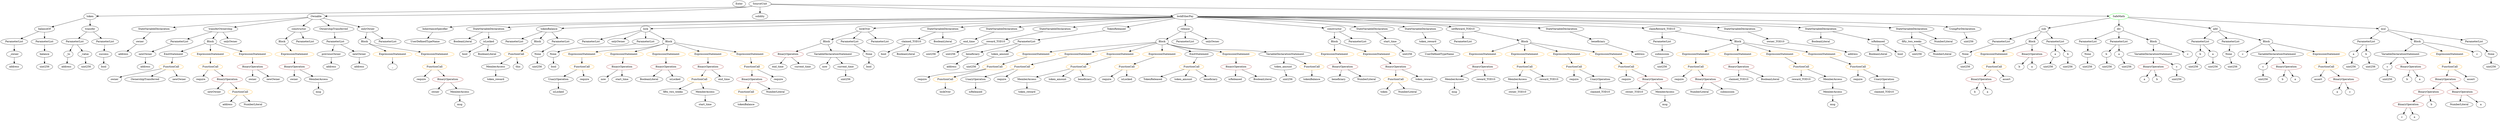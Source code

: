 strict digraph {
	graph [bb="0,0,11859,684"];
	node [label="\N"];
	Enter	[height=0.5,
		pos="3487.5,666",
		width=0.83628];
	ElementaryTypeName_uint256_4	[color=black,
		height=0.5,
		label=uint256,
		pos="10041,306",
		width=1.0442];
	ParameterList_Unnamed_5	[color=black,
		height=0.5,
		label=ParameterList,
		pos="9429.5,450",
		width=1.7095];
	Parameter_None_2	[color=black,
		height=0.5,
		label=None,
		pos="9261.5,378",
		width=0.85014];
	ParameterList_Unnamed_5 -> Parameter_None_2	[pos="e,9285.6,389.28 9394.7,434.69 9369,424.07 9333,409.21 9301.5,396 9299.8,395.26 9298,394.49 9296.1,393.72"];
	ParameterList_Unnamed_6	[color=black,
		height=0.5,
		label=ParameterList,
		pos="10411,450",
		width=1.7095];
	Parameter_b_3	[color=black,
		height=0.5,
		label=b,
		pos="10404,378",
		width=0.75];
	ParameterList_Unnamed_6 -> Parameter_b_3	[pos="e,10405,396.1 10409,431.7 10408,424.41 10407,415.73 10406,407.54"];
	Parameter_a_3	[color=black,
		height=0.5,
		label=a,
		pos="10476,378",
		width=0.75];
	ParameterList_Unnamed_6 -> Parameter_a_3	[pos="e,10462,393.57 10426,432.41 10434,423.28 10445,411.81 10454,401.85"];
	Parameter_None_3	[color=black,
		height=0.5,
		label=None,
		pos="10552,378",
		width=0.85014];
	ElementaryTypeName_uint256_13	[color=black,
		height=0.5,
		label=uint256,
		pos="10569,306",
		width=1.0442];
	Parameter_None_3 -> ElementaryTypeName_uint256_13	[pos="e,10564,324.1 10556,359.7 10558,352.32 10560,343.52 10562,335.25"];
	VariableDeclaration_reward_TOD10	[color=black,
		height=0.5,
		label=reward_TOD10,
		pos="4724.5,450",
		width=1.9313];
	ElementaryTypeName_uint256_25	[color=black,
		height=0.5,
		label=uint256,
		pos="4498.5,378",
		width=1.0442];
	VariableDeclaration_reward_TOD10 -> ElementaryTypeName_uint256_25	[pos="e,4527.5,389.79 4678.3,436.13 4642,425.83 4590.3,410.72 4545.5,396 4543.2,395.22 4540.7,394.4 4538.3,393.56"];
	ParameterList_Unnamed_20	[color=black,
		height=0.5,
		label=ParameterList,
		pos="2799.5,450",
		width=1.7095];
	Parameter_newOwner	[color=black,
		height=0.5,
		label=newOwner,
		pos="687.54,378",
		width=1.4046];
	ElementaryTypeName_address_5	[color=black,
		height=0.5,
		label=address,
		pos="687.54,306",
		width=1.0996];
	Parameter_newOwner -> ElementaryTypeName_address_5	[pos="e,687.54,324.1 687.54,359.7 687.54,352.41 687.54,343.73 687.54,335.54"];
	UnaryOperation_Unnamed_1	[color=black,
		height=0.5,
		label=UnaryOperation,
		pos="4521.5,234",
		width=1.9452];
	Identifier_isReleased	[color=black,
		height=0.5,
		label=isReleased,
		pos="4521.5,162",
		width=1.3907];
	UnaryOperation_Unnamed_1 -> Identifier_isReleased	[pos="e,4521.5,180.1 4521.5,215.7 4521.5,208.41 4521.5,199.73 4521.5,191.54"];
	BinaryOperation_Unnamed_16	[color=brown,
		height=0.5,
		label=BinaryOperation,
		pos="3560.5,234",
		width=1.9867];
	FunctionCall_Unnamed_11	[color=orange,
		height=0.5,
		label=FunctionCall,
		pos="3505.5,162",
		width=1.6125];
	BinaryOperation_Unnamed_16 -> FunctionCall_Unnamed_11	[pos="e,3518.7,179.79 3547.2,216.05 3540.8,207.89 3533,197.91 3525.8,188.82"];
	NumberLiteral_Unnamed_6	[color=black,
		height=0.5,
		label=NumberLiteral,
		pos="3645.5,162",
		width=1.765];
	BinaryOperation_Unnamed_16 -> NumberLiteral_Unnamed_6	[pos="e,3625.5,179.47 3580.7,216.41 3591.5,207.52 3605,196.41 3616.8,186.63"];
	FunctionDefinition_balanceOf	[color=black,
		height=0.5,
		label=balanceOf,
		pos="202.54,522",
		width=1.3491];
	ParameterList_Unnamed_8	[color=black,
		height=0.5,
		label=ParameterList,
		pos="61.543,450",
		width=1.7095];
	FunctionDefinition_balanceOf -> ParameterList_Unnamed_8	[pos="e,91.638,465.94 174.35,507 153.58,496.69 125.04,482.52 101.86,471.02"];
	ParameterList_Unnamed_9	[color=black,
		height=0.5,
		label=ParameterList,
		pos="202.54,450",
		width=1.7095];
	FunctionDefinition_balanceOf -> ParameterList_Unnamed_9	[pos="e,202.54,468.1 202.54,503.7 202.54,496.41 202.54,487.73 202.54,479.54"];
	ExpressionStatement_Unnamed_17	[color=orange,
		height=0.5,
		label=ExpressionStatement,
		pos="4908.5,378",
		width=2.458];
	FunctionCall_Unnamed_15	[color=orange,
		height=0.5,
		label=FunctionCall,
		pos="4615.5,306",
		width=1.6125];
	ExpressionStatement_Unnamed_17 -> FunctionCall_Unnamed_15	[pos="e,4659.1,318.18 4851.4,363.89 4805.6,353.33 4739.9,338 4682.5,324 4678.5,323.02 4674.4,321.99 4670.2,320.95"];
	Identifier_reward_TOD10_2	[color=black,
		height=0.5,
		label=reward_TOD10,
		pos="8536.5,234",
		width=1.9313];
	Identifier_require_10	[color=black,
		height=0.5,
		label=require,
		pos="7941.5,234",
		width=1.0026];
	StateVariableDeclaration_Unnamed	[color=black,
		height=0.5,
		label=StateVariableDeclaration,
		pos="739.54,522",
		width=2.8184];
	VariableDeclaration_owner	[color=black,
		height=0.5,
		label=owner,
		pos="644.54,450",
		width=0.93331];
	StateVariableDeclaration_Unnamed -> VariableDeclaration_owner	[pos="e,663.81,465.19 716.55,504.05 703.43,494.39 686.88,482.19 672.95,471.93"];
	InheritanceSpecifier_Unnamed	[color=black,
		height=0.5,
		label=InheritanceSpecifier,
		pos="2054.5,522",
		width=2.3333];
	UserDefinedTypeName_Unnamed	[color=black,
		height=0.5,
		label=UserDefinedTypeName,
		pos="2002.5,450",
		width=2.7214];
	InheritanceSpecifier_Unnamed -> UserDefinedTypeName_Unnamed	[pos="e,2015.4,468.28 2042,504.05 2036,496.09 2028.8,486.41 2022.2,477.51"];
	ElementaryTypeName_uint256_18	[color=black,
		height=0.5,
		label=uint256,
		pos="6626.5,378",
		width=1.0442];
	Identifier_isReleased_1	[color=black,
		height=0.5,
		label=isReleased,
		pos="5789.5,234",
		width=1.3907];
	ElementaryTypeName_address_9	[color=black,
		height=0.5,
		label=address,
		pos="8715.5,378",
		width=1.0996];
	Parameter_balance	[color=black,
		height=0.5,
		label=balance,
		pos="202.54,378",
		width=1.0719];
	ElementaryTypeName_uint256_15	[color=black,
		height=0.5,
		label=uint256,
		pos="202.54,306",
		width=1.0442];
	Parameter_balance -> ElementaryTypeName_uint256_15	[pos="e,202.54,324.1 202.54,359.7 202.54,352.41 202.54,343.73 202.54,335.54"];
	Identifier_TokenReleased	[color=black,
		height=0.5,
		label=TokenReleased,
		pos="5387.5,234",
		width=1.8897];
	VariableDeclaration_c	[color=black,
		height=0.5,
		label=c,
		pos="11329,306",
		width=0.75];
	ElementaryTypeName_uint256_3	[color=black,
		height=0.5,
		label=uint256,
		pos="11329,234",
		width=1.0442];
	VariableDeclaration_c -> ElementaryTypeName_uint256_3	[pos="e,11329,252.1 11329,287.7 11329,280.41 11329,271.73 11329,263.54"];
	Identifier_owner_2	[color=black,
		height=0.5,
		label=owner,
		pos="518.54,234",
		width=0.93331];
	ExpressionStatement_Unnamed_16	[color=orange,
		height=0.5,
		label=ExpressionStatement,
		pos="5103.5,378",
		width=2.458];
	FunctionCall_Unnamed_14	[color=orange,
		height=0.5,
		label=FunctionCall,
		pos="4749.5,306",
		width=1.6125];
	ExpressionStatement_Unnamed_16 -> FunctionCall_Unnamed_14	[pos="e,4797.5,316.47 5041.9,364.81 4976.3,351.84 4873.3,331.47 4808.7,318.69"];
	Identifier_require_9	[color=black,
		height=0.5,
		label=require,
		pos="8816.5,234",
		width=1.0026];
	Identifier_msg_4	[color=black,
		height=0.5,
		label=msg,
		pos="8693.5,90",
		width=0.75];
	BinaryOperation_Unnamed_15	[color=brown,
		height=0.5,
		label=BinaryOperation,
		pos="6305.5,306",
		width=1.9867];
	Identifier_beneficiary	[color=black,
		height=0.5,
		label=beneficiary,
		pos="6286.5,234",
		width=1.4184];
	BinaryOperation_Unnamed_15 -> Identifier_beneficiary	[pos="e,6291.2,252.1 6300.8,287.7 6298.8,280.24 6296.4,271.32 6294.1,262.97"];
	NumberLiteral_Unnamed_5	[color=black,
		height=0.5,
		label=NumberLiteral,
		pos="6419.5,234",
		width=1.765];
	BinaryOperation_Unnamed_15 -> NumberLiteral_Unnamed_5	[pos="e,6393.9,250.74 6331.7,288.94 6347.3,279.36 6367.3,267.06 6384.3,256.63"];
	VariableDeclaration_c_2	[color=black,
		height=0.5,
		label=c,
		pos="10694,306",
		width=0.75];
	ElementaryTypeName_uint256_14	[color=black,
		height=0.5,
		label=uint256,
		pos="10694,234",
		width=1.0442];
	VariableDeclaration_c_2 -> ElementaryTypeName_uint256_14	[pos="e,10694,252.1 10694,287.7 10694,280.41 10694,271.73 10694,263.54"];
	ElementaryTypeName_address	[color=black,
		height=0.5,
		label=address,
		pos="61.543,306",
		width=1.0996];
	MemberAccess_Unnamed_6	[color=black,
		height=0.5,
		label=MemberAccess,
		pos="7160.5,234",
		width=1.9174];
	Identifier_owner_TOD10_1	[color=black,
		height=0.5,
		label=owner_TOD10,
		pos="7160.5,162",
		width=1.862];
	MemberAccess_Unnamed_6 -> Identifier_owner_TOD10_1	[pos="e,7160.5,180.1 7160.5,215.7 7160.5,208.41 7160.5,199.73 7160.5,191.54"];
	BooleanLiteral_Unnamed_3	[color=black,
		height=0.5,
		label=BooleanLiteral,
		pos="8640.5,450",
		width=1.7788];
	BinaryOperation_Unnamed_6	[color=brown,
		height=0.5,
		label=BinaryOperation,
		pos="9337.5,234",
		width=1.9867];
	Identifier_b_3	[color=black,
		height=0.5,
		label=b,
		pos="9301.5,162",
		width=0.75];
	BinaryOperation_Unnamed_6 -> Identifier_b_3	[pos="e,9309.8,179.14 9328.6,215.7 9324.6,207.75 9319.6,198.16 9315.1,189.34"];
	Identifier_a_4	[color=black,
		height=0.5,
		label=a,
		pos="9373.5,162",
		width=0.75];
	BinaryOperation_Unnamed_6 -> Identifier_a_4	[pos="e,9365.2,179.14 9346.4,215.7 9350.5,207.75 9355.5,198.16 9360,189.34"];
	ExpressionStatement_Unnamed_23	[color=orange,
		height=0.5,
		label=ExpressionStatement,
		pos="6984.5,378",
		width=2.458];
	BinaryOperation_Unnamed_23	[color=brown,
		height=0.5,
		label=BinaryOperation,
		pos="6984.5,306",
		width=1.9867];
	ExpressionStatement_Unnamed_23 -> BinaryOperation_Unnamed_23	[pos="e,6984.5,324.1 6984.5,359.7 6984.5,352.41 6984.5,343.73 6984.5,335.54"];
	StateVariableDeclaration_Unnamed_3	[color=black,
		height=0.5,
		label=StateVariableDeclaration,
		pos="2309.5,522",
		width=2.8184];
	BooleanLiteral_Unnamed_1	[color=black,
		height=0.5,
		label=BooleanLiteral,
		pos="2182.5,450",
		width=1.7788];
	StateVariableDeclaration_Unnamed_3 -> BooleanLiteral_Unnamed_1	[pos="e,2210.7,466.51 2279.4,504.41 2261.9,494.72 2239.5,482.4 2220.7,472.04"];
	VariableDeclaration_isLocked	[color=black,
		height=0.5,
		label=isLocked,
		pos="2309.5,450",
		width=1.2521];
	StateVariableDeclaration_Unnamed_3 -> VariableDeclaration_isLocked	[pos="e,2309.5,468.1 2309.5,503.7 2309.5,496.41 2309.5,487.73 2309.5,479.54"];
	Identifier_b_4	[color=black,
		height=0.5,
		label=b,
		pos="9507.5,306",
		width=0.75];
	Identifier_b_5	[color=black,
		height=0.5,
		label=b,
		pos="10794,234",
		width=0.75];
	ExpressionStatement_Unnamed_22	[color=orange,
		height=0.5,
		label=ExpressionStatement,
		pos="7179.5,378",
		width=2.458];
	FunctionCall_Unnamed_22	[color=orange,
		height=0.5,
		label=FunctionCall,
		pos="7179.5,306",
		width=1.6125];
	ExpressionStatement_Unnamed_22 -> FunctionCall_Unnamed_22	[pos="e,7179.5,324.1 7179.5,359.7 7179.5,352.41 7179.5,343.73 7179.5,335.54"];
	BinaryOperation_Unnamed_17	[color=brown,
		height=0.5,
		label=BinaryOperation,
		pos="2928.5,306",
		width=1.9867];
	Identifier_now	[color=black,
		height=0.5,
		label=now,
		pos="2836.5,234",
		width=0.75];
	BinaryOperation_Unnamed_17 -> Identifier_now	[pos="e,2853.9,248.2 2906.7,288.41 2893.6,278.42 2876.8,265.64 2862.9,255.09"];
	Identifier_start_time	[color=black,
		height=0.5,
		label=start_time,
		pos="2928.5,234",
		width=1.3076];
	BinaryOperation_Unnamed_17 -> Identifier_start_time	[pos="e,2928.5,252.1 2928.5,287.7 2928.5,280.41 2928.5,271.73 2928.5,263.54"];
	ElementaryTypeName_address_4	[color=black,
		height=0.5,
		label=address,
		pos="1691.5,306",
		width=1.0996];
	Block_Unnamed_7	[color=black,
		height=0.5,
		label=Block,
		pos="6287.5,450",
		width=0.90558];
	ExpressionStatement_Unnamed_9	[color=orange,
		height=0.5,
		label=ExpressionStatement,
		pos="6287.5,378",
		width=2.458];
	Block_Unnamed_7 -> ExpressionStatement_Unnamed_9	[pos="e,6287.5,396.1 6287.5,431.7 6287.5,424.41 6287.5,415.73 6287.5,407.54"];
	ExpressionStatement_Unnamed_8	[color=orange,
		height=0.5,
		label=ExpressionStatement,
		pos="6482.5,378",
		width=2.458];
	Block_Unnamed_7 -> ExpressionStatement_Unnamed_8	[pos="e,6437.1,393.81 6312.6,438.32 6317.8,436.17 6323.4,433.97 6328.5,432 6360.7,419.83 6397,407.27 6426.3,397.44"];
	VariableDeclaration_token_amount_1	[color=black,
		height=0.5,
		label=token_amount,
		pos="6017.5,306",
		width=1.765];
	ElementaryTypeName_uint256_24	[color=black,
		height=0.5,
		label=uint256,
		pos="6041.5,234",
		width=1.0442];
	VariableDeclaration_token_amount_1 -> ElementaryTypeName_uint256_24	[pos="e,6035.7,252.1 6023.5,287.7 6026,280.24 6029.1,271.32 6032,262.97"];
	FunctionDefinition_sub	[color=black,
		height=0.5,
		label=sub,
		pos="9635.5,522",
		width=0.75];
	FunctionDefinition_sub -> ParameterList_Unnamed_5	[pos="e,9468.7,464.3 9611.9,512.97 9579.8,502.06 9521.6,482.27 9479.5,467.99"];
	Block_Unnamed_2	[color=black,
		height=0.5,
		label=Block,
		pos="9576.5,450",
		width=0.90558];
	FunctionDefinition_sub -> Block_Unnamed_2	[pos="e,9589.7,466.64 9622.7,505.81 9615.2,496.85 9605.5,485.32 9596.9,475.14"];
	ParameterList_Unnamed_4	[color=black,
		height=0.5,
		label=ParameterList,
		pos="9693.5,450",
		width=1.7095];
	FunctionDefinition_sub -> ParameterList_Unnamed_4	[pos="e,9679.8,467.63 9648.1,505.81 9655.3,497.19 9664.4,486.18 9672.6,476.29"];
	ElementaryTypeName_address_3	[color=black,
		height=0.5,
		label=address,
		pos="1555.5,306",
		width=1.0996];
	Identifier_token	[color=black,
		height=0.5,
		label=token,
		pos="6502.5,162",
		width=0.864];
	FunctionDefinition_div	[color=black,
		height=0.5,
		label=div,
		pos="10002,522",
		width=0.75];
	ParameterList_Unnamed_3	[color=black,
		height=0.5,
		label=ParameterList,
		pos="9856.5,450",
		width=1.7095];
	FunctionDefinition_div -> ParameterList_Unnamed_3	[pos="e,9887.4,465.9 9980.1,510.67 9958.5,500.23 9924.5,483.83 9897.7,470.86"];
	ParameterList_Unnamed_2	[color=black,
		height=0.5,
		label=ParameterList,
		pos="10002,450",
		width=1.7095];
	FunctionDefinition_div -> ParameterList_Unnamed_2	[pos="e,10002,468.1 10002,503.7 10002,496.41 10002,487.73 10002,479.54"];
	Block_Unnamed_1	[color=black,
		height=0.5,
		label=Block,
		pos="10168,450",
		width=0.90558];
	FunctionDefinition_div -> Block_Unnamed_1	[pos="e,10142,461.66 10024,511.56 10052,499.89 10099,479.89 10132,466.09"];
	Identifier_fifty_two_weeks	[color=black,
		height=0.5,
		label=fifty_two_weeks,
		pos="3172.5,162",
		width=2.0145];
	FunctionCall_Unnamed_8	[color=orange,
		height=0.5,
		label=FunctionCall,
		pos="2441.5,378",
		width=1.6125];
	MemberAccess_Unnamed_2	[color=black,
		height=0.5,
		label=MemberAccess,
		pos="2339.5,306",
		width=1.9174];
	FunctionCall_Unnamed_8 -> MemberAccess_Unnamed_2	[pos="e,2363.3,323.31 2418.4,361.12 2404.9,351.85 2387.6,340.01 2372.7,329.76"];
	Identifier_this	[color=black,
		height=0.5,
		label=this,
		pos="2453.5,306",
		width=0.75];
	FunctionCall_Unnamed_8 -> Identifier_this	[pos="e,2450.6,324.1 2444.5,359.7 2445.8,352.32 2447.3,343.52 2448.7,335.25"];
	Identifier_claimed_TOD10_1	[color=black,
		height=0.5,
		label=claimed_TOD10,
		pos="8940.5,162",
		width=2.0145];
	ElementaryTypeName_uint256_11	[color=black,
		height=0.5,
		label=uint256,
		pos="10476,306",
		width=1.0442];
	ExpressionStatement_Unnamed_25	[color=orange,
		height=0.5,
		label=ExpressionStatement,
		pos="7984.5,378",
		width=2.458];
	FunctionCall_Unnamed_24	[color=orange,
		height=0.5,
		label=FunctionCall,
		pos="7984.5,306",
		width=1.6125];
	ExpressionStatement_Unnamed_25 -> FunctionCall_Unnamed_24	[pos="e,7984.5,324.1 7984.5,359.7 7984.5,352.41 7984.5,343.73 7984.5,335.54"];
	Identifier_a_7	[color=black,
		height=0.5,
		label=a,
		pos="11067,162",
		width=0.75];
	Parameter_a_2	[color=black,
		height=0.5,
		label=a,
		pos="9693.5,378",
		width=0.75];
	ElementaryTypeName_uint256_8	[color=black,
		height=0.5,
		label=uint256,
		pos="9668.5,306",
		width=1.0442];
	Parameter_a_2 -> ElementaryTypeName_uint256_8	[pos="e,9674.5,323.79 9687.5,360.05 9684.8,352.4 9681.5,343.16 9678.4,334.56"];
	FunctionCall_Unnamed_12	[color=orange,
		height=0.5,
		label=FunctionCall,
		pos="3305.5,234",
		width=1.6125];
	FunctionCall_Unnamed_12 -> Identifier_fifty_two_weeks	[pos="e,3202.4,178.72 3277,217.98 3258.2,208.09 3233.3,194.98 3212.5,184.05"];
	MemberAccess_Unnamed_3	[color=black,
		height=0.5,
		label=MemberAccess,
		pos="3332.5,162",
		width=1.9174];
	FunctionCall_Unnamed_12 -> MemberAccess_Unnamed_3	[pos="e,3325.9,180.1 3312.2,215.7 3315.1,208.15 3318.6,199.12 3321.9,190.68"];
	FunctionCall_Unnamed_10	[color=orange,
		height=0.5,
		label=FunctionCall,
		pos="3556.5,306",
		width=1.6125];
	FunctionCall_Unnamed_10 -> BinaryOperation_Unnamed_16	[pos="e,3559.6,252.1 3557.5,287.7 3557.9,280.41 3558.4,271.73 3558.9,263.54"];
	Identifier_require_3	[color=black,
		height=0.5,
		label=require,
		pos="3686.5,234",
		width=1.0026];
	FunctionCall_Unnamed_10 -> Identifier_require_3	[pos="e,3662.7,247.81 3584.8,289.81 3604.8,279.03 3631.7,264.51 3652.9,253.12"];
	BooleanLiteral_Unnamed_4	[color=black,
		height=0.5,
		label=BooleanLiteral,
		pos="3057.5,234",
		width=1.7788];
	Parameter_submission	[color=black,
		height=0.5,
		label=submission,
		pos="7825.5,378",
		width=1.46];
	ElementaryTypeName_uint256_26	[color=black,
		height=0.5,
		label=uint256,
		pos="7825.5,306",
		width=1.0442];
	Parameter_submission -> ElementaryTypeName_uint256_26	[pos="e,7825.5,324.1 7825.5,359.7 7825.5,352.41 7825.5,343.73 7825.5,335.54"];
	Identifier_lockOver	[color=black,
		height=0.5,
		label=lockOver,
		pos="4375.5,162",
		width=1.2521];
	EmitStatement_Unnamed	[color=black,
		height=0.5,
		label=EmitStatement,
		pos="820.54,378",
		width=1.7788];
	FunctionCall_Unnamed_6	[color=orange,
		height=0.5,
		label=FunctionCall,
		pos="812.54,306",
		width=1.6125];
	EmitStatement_Unnamed -> FunctionCall_Unnamed_6	[pos="e,814.5,324.1 818.57,359.7 817.73,352.41 816.74,343.73 815.8,335.54"];
	Parameter_None_5	[color=black,
		height=0.5,
		label=None,
		pos="2627.5,378",
		width=0.85014];
	ElementaryTypeName_bool_3	[color=black,
		height=0.5,
		label=bool,
		pos="2629.5,306",
		width=0.76697];
	Parameter_None_5 -> ElementaryTypeName_bool_3	[pos="e,2629.1,324.1 2628,359.7 2628.2,352.41 2628.5,343.73 2628.7,335.54"];
	ModifierInvocation_onlyOwner_1	[color=black,
		height=0.5,
		label=onlyOwner,
		pos="2930.5,450",
		width=1.4323];
	BinaryOperation_Unnamed	[color=brown,
		height=0.5,
		label=BinaryOperation,
		pos="11446,306",
		width=1.9867];
	Identifier_b	[color=black,
		height=0.5,
		label=b,
		pos="11415,234",
		width=0.75];
	BinaryOperation_Unnamed -> Identifier_b	[pos="e,11422,251.62 11438,287.7 11434,279.95 11430,270.64 11427,262.02"];
	Identifier_a	[color=black,
		height=0.5,
		label=a,
		pos="11487,234",
		width=0.75];
	BinaryOperation_Unnamed -> Identifier_a	[pos="e,11477,251.14 11456,287.7 11460,279.67 11466,269.95 11471,261.05"];
	Identifier_OwnershipTransferred	[color=black,
		height=0.5,
		label=OwnershipTransferred,
		pos="664.54,234",
		width=2.6243];
	BooleanLiteral_Unnamed_2	[color=black,
		height=0.5,
		label=BooleanLiteral,
		pos="8837.5,378",
		width=1.7788];
	ElementaryTypeName_uint256_20	[color=black,
		height=0.5,
		label=uint256,
		pos="9030.5,378",
		width=1.0442];
	Block_Unnamed_11	[color=black,
		height=0.5,
		label=Block,
		pos="5493.5,450",
		width=0.90558];
	Block_Unnamed_11 -> ExpressionStatement_Unnamed_17	[pos="e,4972.8,390.74 5461.3,446.2 5383,439.26 5177.3,420.08 5006.5,396 4999.2,394.96 4991.5,393.8 4983.9,392.57"];
	Block_Unnamed_11 -> ExpressionStatement_Unnamed_16	[pos="e,5168.2,390.61 5462.6,443.45 5401.9,432.56 5265.7,408.1 5179.5,392.64"];
	ExpressionStatement_Unnamed_18	[color=orange,
		height=0.5,
		label=ExpressionStatement,
		pos="5298.5,378",
		width=2.458];
	Block_Unnamed_11 -> ExpressionStatement_Unnamed_18	[pos="e,5341,394.24 5466.8,439.41 5437.3,428.81 5389,411.47 5351.7,398.08"];
	ExpressionStatement_Unnamed_15	[color=orange,
		height=0.5,
		label=ExpressionStatement,
		pos="5493.5,378",
		width=2.458];
	Block_Unnamed_11 -> ExpressionStatement_Unnamed_15	[pos="e,5493.5,396.1 5493.5,431.7 5493.5,424.41 5493.5,415.73 5493.5,407.54"];
	EmitStatement_Unnamed_1	[color=black,
		height=0.5,
		label=EmitStatement,
		pos="5664.5,378",
		width=1.7788];
	Block_Unnamed_11 -> EmitStatement_Unnamed_1	[pos="e,5629.2,393.34 5519.1,438.37 5524.2,436.25 5529.6,434.05 5534.5,432 5562.4,420.54 5593.7,407.78 5618.6,397.65"];
	ExpressionStatement_Unnamed_19	[color=orange,
		height=0.5,
		label=ExpressionStatement,
		pos="5835.5,378",
		width=2.458];
	Block_Unnamed_11 -> ExpressionStatement_Unnamed_19	[pos="e,5770,390.37 5517.9,437.86 5523.3,435.69 5529.1,433.6 5534.5,432 5540,430.42 5671.4,407.49 5758.7,392.31"];
	VariableDeclarationStatement_Unnamed_4	[color=black,
		height=0.5,
		label=VariableDeclarationStatement,
		pos="6061.5,378",
		width=3.3174];
	Block_Unnamed_11 -> VariableDeclarationStatement_Unnamed_4	[pos="e,5975.6,390.83 5517.9,437.51 5523.2,435.36 5529,433.36 5534.5,432 5707,389.5 5756,415.61 5932.5,396 5942.9,394.85 5953.7,393.57 \
5964.4,392.23"];
	Identifier_a_5	[color=black,
		height=0.5,
		label=a,
		pos="9579.5,306",
		width=0.75];
	Identifier_require_4	[color=black,
		height=0.5,
		label=require,
		pos="5157.5,234",
		width=1.0026];
	FunctionCall_Unnamed_18	[color=orange,
		height=0.5,
		label=FunctionCall,
		pos="4986.5,306",
		width=1.6125];
	ExpressionStatement_Unnamed_18 -> FunctionCall_Unnamed_18	[pos="e,5032.5,317.31 5240.6,364 5184.4,351.38 5099.6,332.36 5043.6,319.81"];
	VariableDeclaration_claimed_TOD10	[color=black,
		height=0.5,
		label=claimed_TOD10,
		pos="4310.5,450",
		width=2.0145];
	ElementaryTypeName_bool_5	[color=black,
		height=0.5,
		label=bool,
		pos="4175.5,378",
		width=0.76697];
	VariableDeclaration_claimed_TOD10 -> ElementaryTypeName_bool_5	[pos="e,4196.5,389.87 4280.2,433.29 4258.3,421.93 4228.8,406.62 4206.7,395.16"];
	BooleanLiteral_Unnamed_6	[color=black,
		height=0.5,
		label=BooleanLiteral,
		pos="4285.5,378",
		width=1.7788];
	VariableDeclaration_claimed_TOD10 -> BooleanLiteral_Unnamed_6	[pos="e,4291.7,396.1 4304.4,431.7 4301.7,424.15 4298.4,415.12 4295.4,406.68"];
	ParameterList_Unnamed_18	[color=black,
		height=0.5,
		label=ParameterList,
		pos="2434.5,450",
		width=1.7095];
	MemberAccess_Unnamed_4	[color=black,
		height=0.5,
		label=MemberAccess,
		pos="4768.5,234",
		width=1.9174];
	Identifier_token_reward_2	[color=black,
		height=0.5,
		label=token_reward,
		pos="4768.5,162",
		width=1.7095];
	MemberAccess_Unnamed_4 -> Identifier_token_reward_2	[pos="e,4768.5,180.1 4768.5,215.7 4768.5,208.41 4768.5,199.73 4768.5,191.54"];
	ElementaryTypeName_uint256_12	[color=black,
		height=0.5,
		label=uint256,
		pos="10383,306",
		width=1.0442];
	Parameter_b_3 -> ElementaryTypeName_uint256_12	[pos="e,10388,324.28 10398,360.05 10396,352.6 10394,343.64 10391,335.22"];
	BinaryOperation_Unnamed_18	[color=brown,
		height=0.5,
		label=BinaryOperation,
		pos="3349.5,306",
		width=1.9867];
	BinaryOperation_Unnamed_18 -> FunctionCall_Unnamed_12	[pos="e,3316.1,251.79 3338.9,288.05 3333.9,280.06 3327.8,270.33 3322.1,261.4"];
	Identifier_end_time	[color=black,
		height=0.5,
		label=end_time,
		pos="3426.5,234",
		width=1.2382];
	BinaryOperation_Unnamed_18 -> Identifier_end_time	[pos="e,3409,250.99 3367.8,288.41 3377.6,279.48 3389.9,268.31 3400.7,258.5"];
	ExpressionStatement_Unnamed_10	[color=orange,
		height=0.5,
		label=ExpressionStatement,
		pos="2764.5,378",
		width=2.458];
	FunctionCall_Unnamed_9	[color=orange,
		height=0.5,
		label=FunctionCall,
		pos="2755.5,306",
		width=1.6125];
	ExpressionStatement_Unnamed_10 -> FunctionCall_Unnamed_9	[pos="e,2757.7,324.1 2762.3,359.7 2761.4,352.32 2760.2,343.52 2759.2,335.25"];
	Identifier_assert_1	[color=black,
		height=0.5,
		label=assert,
		pos="9459.5,234",
		width=0.89172];
	Identifier_c_3	[color=black,
		height=0.5,
		label=c,
		pos="11139,162",
		width=0.75];
	FunctionCall_Unnamed_13	[color=orange,
		height=0.5,
		label=FunctionCall,
		pos="5256.5,306",
		width=1.6125];
	ExpressionStatement_Unnamed_15 -> FunctionCall_Unnamed_13	[pos="e,5297.4,319.07 5444.7,362.58 5405,350.84 5349,334.3 5308.4,322.32"];
	ExpressionStatement_Unnamed_3	[color=orange,
		height=0.5,
		label=ExpressionStatement,
		pos="1381.5,378",
		width=2.458];
	BinaryOperation_Unnamed_10	[color=brown,
		height=0.5,
		label=BinaryOperation,
		pos="1385.5,306",
		width=1.9867];
	ExpressionStatement_Unnamed_3 -> BinaryOperation_Unnamed_10	[pos="e,1384.6,324.1 1382.5,359.7 1382.9,352.41 1383.4,343.73 1383.9,335.54"];
	FunctionDefinition_tokenBalance	[color=black,
		height=0.5,
		label=tokenBalance,
		pos="2602.5,522",
		width=1.6679];
	FunctionDefinition_tokenBalance -> ParameterList_Unnamed_18	[pos="e,2468.8,465.26 2568.5,506.83 2542.8,496.1 2507.2,481.26 2479.1,469.57"];
	Block_Unnamed_8	[color=black,
		height=0.5,
		label=Block,
		pos="2546.5,450",
		width=0.90558];
	FunctionDefinition_tokenBalance -> Block_Unnamed_8	[pos="e,2559.2,466.83 2589,504.05 2582.2,495.56 2573.8,485.11 2566.3,475.73"];
	ParameterList_Unnamed_19	[color=black,
		height=0.5,
		label=ParameterList,
		pos="2658.5,450",
		width=1.7095];
	FunctionDefinition_tokenBalance -> ParameterList_Unnamed_19	[pos="e,2645.1,467.79 2616.1,504.05 2622.7,495.8 2630.8,485.7 2638.1,476.54"];
	ExpressionStatement_Unnamed_5	[color=orange,
		height=0.5,
		label=ExpressionStatement,
		pos="1848.5,378",
		width=2.458];
	Identifier__	[color=black,
		height=0.5,
		label=_,
		pos="1848.5,306",
		width=0.75];
	ExpressionStatement_Unnamed_5 -> Identifier__	[pos="e,1848.5,324.1 1848.5,359.7 1848.5,352.41 1848.5,343.73 1848.5,335.54"];
	ExpressionStatement_Unnamed_6	[color=orange,
		height=0.5,
		label=ExpressionStatement,
		pos="991.54,378",
		width=2.458];
	FunctionCall_Unnamed_4	[color=orange,
		height=0.5,
		label=FunctionCall,
		pos="991.54,306",
		width=1.6125];
	ExpressionStatement_Unnamed_6 -> FunctionCall_Unnamed_4	[pos="e,991.54,324.1 991.54,359.7 991.54,352.41 991.54,343.73 991.54,335.54"];
	Identifier_assert_2	[color=black,
		height=0.5,
		label=assert,
		pos="10981,234",
		width=0.89172];
	Identifier_token_reward_1	[color=black,
		height=0.5,
		label=token_reward,
		pos="2339.5,234",
		width=1.7095];
	MemberAccess_Unnamed_2 -> Identifier_token_reward_1	[pos="e,2339.5,252.1 2339.5,287.7 2339.5,280.41 2339.5,271.73 2339.5,263.54"];
	FunctionDefinition_lock	[color=black,
		height=0.5,
		label=lock,
		pos="3061.5,522",
		width=0.75];
	FunctionDefinition_lock -> ParameterList_Unnamed_20	[pos="e,2843.8,462.83 3036.9,514.41 2995.5,503.34 2910.9,480.74 2854.7,465.73"];
	FunctionDefinition_lock -> ModifierInvocation_onlyOwner_1	[pos="e,2958,465.69 3040.8,509.91 3021.3,499.5 2991.7,483.68 2968.1,471.06"];
	ParameterList_Unnamed_21	[color=black,
		height=0.5,
		label=ParameterList,
		pos="3061.5,450",
		width=1.7095];
	FunctionDefinition_lock -> ParameterList_Unnamed_21	[pos="e,3061.5,468.1 3061.5,503.7 3061.5,496.41 3061.5,487.73 3061.5,479.54"];
	Block_Unnamed_9	[color=black,
		height=0.5,
		label=Block,
		pos="3173.5,450",
		width=0.90558];
	FunctionDefinition_lock -> Block_Unnamed_9	[pos="e,3152.6,464.06 3080.8,508.97 3097.9,498.27 3123.2,482.44 3143.1,470.02"];
	ElementaryTypeName_uint256_9	[color=black,
		height=0.5,
		label=uint256,
		pos="9761.5,306",
		width=1.0442];
	ParameterList_Unnamed_17	[color=black,
		height=0.5,
		label=ParameterList,
		pos="6399.5,450",
		width=1.7095];
	Parameter_a	[color=black,
		height=0.5,
		label=a,
		pos="11151,378",
		width=0.75];
	ElementaryTypeName_uint256	[color=black,
		height=0.5,
		label=uint256,
		pos="11141,306",
		width=1.0442];
	Parameter_a -> ElementaryTypeName_uint256	[pos="e,11143,324.1 11148,359.7 11147,352.32 11146,343.52 11145,335.25"];
	FunctionCall_Unnamed_6 -> Identifier_owner_2	[pos="e,544.21,245.99 766.76,294.62 756.8,292.41 746.33,290.1 736.54,288 658.91,271.33 637.64,274.68 561.54,252 559.32,251.34 557.05,250.61 \
554.77,249.83"];
	FunctionCall_Unnamed_6 -> Identifier_OwnershipTransferred	[pos="e,698.89,251.24 781.52,290.33 760.57,280.42 732.59,267.18 709.25,256.14"];
	Identifier_newOwner_1	[color=black,
		height=0.5,
		label=newOwner,
		pos="827.54,234",
		width=1.4046];
	FunctionCall_Unnamed_6 -> Identifier_newOwner_1	[pos="e,823.88,252.1 816.25,287.7 817.83,280.32 819.72,271.52 821.49,263.25"];
	ExpressionStatement_Unnamed_1	[color=orange,
		height=0.5,
		label=ExpressionStatement,
		pos="9398.5,378",
		width=2.458];
	Block_Unnamed_2 -> ExpressionStatement_Unnamed_1	[pos="e,9437.9,394.49 9550.7,438.82 9523.9,428.32 9481.6,411.67 9448.4,398.6"];
	BinaryOperation_Unnamed_7	[color=brown,
		height=0.5,
		label=BinaryOperation,
		pos="9576.5,378",
		width=1.9867];
	Block_Unnamed_2 -> BinaryOperation_Unnamed_7	[pos="e,9576.5,396.1 9576.5,431.7 9576.5,424.41 9576.5,415.73 9576.5,407.54"];
	Identifier_isLocked	[color=black,
		height=0.5,
		label=isLocked,
		pos="2631.5,162",
		width=1.2521];
	VariableDeclarationStatement_Unnamed	[color=black,
		height=0.5,
		label=VariableDeclarationStatement,
		pos="11387,378",
		width=3.3174];
	VariableDeclarationStatement_Unnamed -> VariableDeclaration_c	[pos="e,11341,322.2 11372,359.7 11365,350.98 11356,340.28 11348,330.81"];
	VariableDeclarationStatement_Unnamed -> BinaryOperation_Unnamed	[pos="e,11431,324.1 11401,359.7 11408,351.56 11416,341.69 11424,332.7"];
	Parameter_b_1	[color=black,
		height=0.5,
		label=b,
		pos="9931.5,378",
		width=0.75];
	ElementaryTypeName_uint256_5	[color=black,
		height=0.5,
		label=uint256,
		pos="9947.5,306",
		width=1.0442];
	Parameter_b_1 -> ElementaryTypeName_uint256_5	[pos="e,9943.6,324.1 9935.5,359.7 9937.2,352.32 9939.2,343.52 9941.1,335.25"];
	ContractDefinition_token	[color=black,
		height=0.5,
		label=token,
		pos="414.54,594",
		width=0.864];
	ContractDefinition_token -> FunctionDefinition_balanceOf	[pos="e,237.78,534.63 388.12,584.28 353.2,572.75 291.12,552.25 248.45,538.16"];
	FunctionDefinition_transfer	[color=black,
		height=0.5,
		label=transfer,
		pos="414.54,522",
		width=1.0719];
	ContractDefinition_token -> FunctionDefinition_transfer	[pos="e,414.54,540.1 414.54,575.7 414.54,568.41 414.54,559.73 414.54,551.54"];
	FunctionCall_Unnamed_2	[color=orange,
		height=0.5,
		label=FunctionCall,
		pos="11018,306",
		width=1.6125];
	FunctionCall_Unnamed_2 -> Identifier_assert_2	[pos="e,10989,251.79 11009,288.05 11004,280.14 10999,270.54 10995,261.69"];
	BinaryOperation_Unnamed_9	[color=brown,
		height=0.5,
		label=BinaryOperation,
		pos="11103,234",
		width=1.9867];
	FunctionCall_Unnamed_2 -> BinaryOperation_Unnamed_9	[pos="e,11082,251.63 11037,288.76 11048,279.88 11062,268.71 11074,258.85"];
	FunctionDefinition_lockOver	[color=black,
		height=0.5,
		label=lockOver,
		pos="4087.5,522",
		width=1.2521];
	Block_Unnamed_10	[color=black,
		height=0.5,
		label=Block,
		pos="3905.5,450",
		width=0.90558];
	FunctionDefinition_lockOver -> Block_Unnamed_10	[pos="e,3931.1,461.74 4054.9,509.1 4026.3,498.55 3983.5,482.61 3946.5,468 3944.8,467.32 3943.1,466.62 3941.3,465.9"];
	ParameterList_Unnamed_23	[color=black,
		height=0.5,
		label=ParameterList,
		pos="4017.5,450",
		width=1.7095];
	FunctionDefinition_lockOver -> ParameterList_Unnamed_23	[pos="e,4034.2,467.63 4071.3,504.76 4062.7,496.14 4051.9,485.36 4042.3,475.73"];
	ParameterList_Unnamed_22	[color=black,
		height=0.5,
		label=ParameterList,
		pos="4158.5,450",
		width=1.7095];
	FunctionDefinition_lockOver -> ParameterList_Unnamed_22	[pos="e,4141.7,467.63 4104,504.76 4112.8,496.06 4123.9,485.15 4133.8,475.43"];
	Identifier_require_1	[color=black,
		height=0.5,
		label=require,
		pos="932.54,234",
		width=1.0026];
	FunctionCall_Unnamed_4 -> Identifier_require_1	[pos="e,946.02,250.99 977.56,288.41 970.33,279.83 961.36,269.19 953.34,259.67"];
	BinaryOperation_Unnamed_12	[color=brown,
		height=0.5,
		label=BinaryOperation,
		pos="1058.5,234",
		width=1.9867];
	FunctionCall_Unnamed_4 -> BinaryOperation_Unnamed_12	[pos="e,1042.3,251.96 1007.4,288.41 1015.5,279.99 1025.4,269.58 1034.4,260.2"];
	Identifier_end_time_1	[color=black,
		height=0.5,
		label=end_time,
		pos="3677.5,306",
		width=1.2382];
	ElementaryTypeName_bool	[color=black,
		height=0.5,
		label=bool,
		pos="481.54,306",
		width=0.76697];
	ParameterList_Unnamed_7	[color=black,
		height=0.5,
		label=ParameterList,
		pos="10552,450",
		width=1.7095];
	ParameterList_Unnamed_7 -> Parameter_None_3	[pos="e,10552,396.1 10552,431.7 10552,424.41 10552,415.73 10552,407.54"];
	ElementaryTypeName_uint256_16	[color=black,
		height=0.5,
		label=uint256,
		pos="396.54,306",
		width=1.0442];
	ParameterList_Unnamed_25	[color=black,
		height=0.5,
		label=ParameterList,
		pos="6951.5,450",
		width=1.7095];
	Parameter_None_1	[color=black,
		height=0.5,
		label=None,
		pos="9854.5,378",
		width=0.85014];
	ParameterList_Unnamed_3 -> Parameter_None_1	[pos="e,9855,396.1 9856,431.7 9855.8,424.41 9855.6,415.73 9855.4,407.54"];
	ElementaryTypeName_uint256_10	[color=black,
		height=0.5,
		label=uint256,
		pos="9261.5,306",
		width=1.0442];
	ElementaryTypeName_uint256_23	[color=black,
		height=0.5,
		label=uint256,
		pos="4001.5,234",
		width=1.0442];
	Identifier_require	[color=black,
		height=0.5,
		label=require,
		pos="1980.5,234",
		width=1.0026];
	ElementaryTypeName_bool_2	[color=black,
		height=0.5,
		label=bool,
		pos="8947.5,378",
		width=0.76697];
	StateVariableDeclaration_Unnamed_8	[color=black,
		height=0.5,
		label=StateVariableDeclaration,
		pos="4465.5,522",
		width=2.8184];
	StateVariableDeclaration_Unnamed_8 -> VariableDeclaration_claimed_TOD10	[pos="e,4344.4,466.31 4429.6,504.76 4407.3,494.71 4378.6,481.73 4354.9,471.04"];
	BooleanLiteral_Unnamed_7	[color=black,
		height=0.5,
		label=BooleanLiteral,
		pos="4465.5,450",
		width=1.7788];
	StateVariableDeclaration_Unnamed_8 -> BooleanLiteral_Unnamed_7	[pos="e,4465.5,468.1 4465.5,503.7 4465.5,496.41 4465.5,487.73 4465.5,479.54"];
	ElementaryTypeName_address_6	[color=black,
		height=0.5,
		label=address,
		pos="1062.5,90",
		width=1.0996];
	ParameterList_Unnamed	[color=black,
		height=0.5,
		label=ParameterList,
		pos="11223,450",
		width=1.7095];
	ParameterList_Unnamed -> Parameter_a	[pos="e,11165,393.11 11205,432.41 11196,423.06 11184,411.26 11173,401.13"];
	Parameter_b	[color=black,
		height=0.5,
		label=b,
		pos="11223,378",
		width=0.75];
	ParameterList_Unnamed -> Parameter_b	[pos="e,11223,396.1 11223,431.7 11223,424.41 11223,415.73 11223,407.54"];
	FunctionCall_Unnamed_7	[color=orange,
		height=0.5,
		label=FunctionCall,
		pos="6559.5,234",
		width=1.6125];
	FunctionCall_Unnamed_7 -> Identifier_token	[pos="e,6515.4,178.83 6545.7,216.05 6538.8,207.56 6530.3,197.11 6522.7,187.73"];
	NumberLiteral_Unnamed_4	[color=black,
		height=0.5,
		label=NumberLiteral,
		pos="6615.5,162",
		width=1.765];
	FunctionCall_Unnamed_7 -> NumberLiteral_Unnamed_4	[pos="e,6602.1,179.79 6573.1,216.05 6579.7,207.8 6587.8,197.7 6595.1,188.54"];
	ParameterList_Unnamed_26	[color=black,
		height=0.5,
		label=ParameterList,
		pos="7825.5,450",
		width=1.7095];
	ParameterList_Unnamed_26 -> Parameter_submission	[pos="e,7825.5,396.1 7825.5,431.7 7825.5,424.41 7825.5,415.73 7825.5,407.54"];
	BinaryOperation_Unnamed_20	[color=brown,
		height=0.5,
		label=BinaryOperation,
		pos="3722.5,378",
		width=1.9867];
	Block_Unnamed_10 -> BinaryOperation_Unnamed_20	[pos="e,3760.8,393.64 3879.3,438.97 3851.2,428.21 3805.9,410.89 3771.2,397.62"];
	VariableDeclarationStatement_Unnamed_3	[color=black,
		height=0.5,
		label=VariableDeclarationStatement,
		pos="3931.5,378",
		width=3.3174];
	Block_Unnamed_10 -> VariableDeclarationStatement_Unnamed_3	[pos="e,3925.1,396.28 3911.8,432.05 3914.6,424.52 3918,415.44 3921.2,406.94"];
	ParameterList_Unnamed_10	[color=black,
		height=0.5,
		label=ParameterList,
		pos="343.54,450",
		width=1.7095];
	FunctionDefinition_transfer -> ParameterList_Unnamed_10	[pos="e,360.5,467.71 398.79,505.46 389.91,496.72 378.63,485.59 368.57,475.68"];
	ParameterList_Unnamed_11	[color=black,
		height=0.5,
		label=ParameterList,
		pos="484.54,450",
		width=1.7095];
	FunctionDefinition_transfer -> ParameterList_Unnamed_11	[pos="e,467.75,467.8 430.43,505.12 439.12,496.42 450.09,485.45 459.88,475.66"];
	BinaryOperation_Unnamed_19	[color=brown,
		height=0.5,
		label=BinaryOperation,
		pos="3154.5,306",
		width=1.9867];
	BinaryOperation_Unnamed_19 -> BooleanLiteral_Unnamed_4	[pos="e,3079.9,251.15 3132,288.76 3119.3,279.58 3103.2,267.94 3089.2,257.84"];
	Identifier_isLocked_1	[color=black,
		height=0.5,
		label=isLocked,
		pos="3184.5,234",
		width=1.2521];
	BinaryOperation_Unnamed_19 -> Identifier_isLocked_1	[pos="e,3177.2,252.1 3162,287.7 3165.2,280.15 3169.1,271.12 3172.7,262.68"];
	Identifier_owner	[color=black,
		height=0.5,
		label=owner,
		pos="1385.5,234",
		width=0.93331];
	Parameter__to	[color=black,
		height=0.5,
		label=_to,
		pos="302.54,378",
		width=0.75];
	ElementaryTypeName_address_1	[color=black,
		height=0.5,
		label=address,
		pos="301.54,306",
		width=1.0996];
	Parameter__to -> ElementaryTypeName_address_1	[pos="e,301.79,324.1 302.3,359.7 302.19,352.41 302.07,343.73 301.95,335.54"];
	ElementaryTypeName_uint256_21	[color=black,
		height=0.5,
		label=uint256,
		pos="4501.5,306",
		width=1.0442];
	Identifier_owner_TOD10	[color=black,
		height=0.5,
		label=owner_TOD10,
		pos="7733.5,162",
		width=1.862];
	ExpressionStatement_Unnamed_12	[color=orange,
		height=0.5,
		label=ExpressionStatement,
		pos="2959.5,378",
		width=2.458];
	ExpressionStatement_Unnamed_12 -> BinaryOperation_Unnamed_17	[pos="e,2936.1,324.1 2951.9,359.7 2948.5,352.07 2944.4,342.92 2940.7,334.4"];
	Parameter_a_1	[color=black,
		height=0.5,
		label=a,
		pos="10004,378",
		width=0.75];
	Parameter_a_1 -> ElementaryTypeName_uint256_4	[pos="e,10032,323.63 10012,360.76 10016,352.75 10022,342.88 10026,333.79"];
	Identifier_a_3	[color=black,
		height=0.5,
		label=a,
		pos="10113,234",
		width=0.75];
	NumberLiteral_Unnamed_7	[color=black,
		height=0.5,
		label=NumberLiteral,
		pos="8048.5,162",
		width=1.765];
	BinaryOperation_Unnamed_24	[color=brown,
		height=0.5,
		label=BinaryOperation,
		pos="8067.5,234",
		width=1.9867];
	BinaryOperation_Unnamed_24 -> NumberLiteral_Unnamed_7	[pos="e,8053.2,180.1 8062.8,215.7 8060.8,208.24 8058.4,199.32 8056.1,190.97"];
	Identifier_submission	[color=black,
		height=0.5,
		label=submission,
		pos="8182.5,162",
		width=1.46];
	BinaryOperation_Unnamed_24 -> Identifier_submission	[pos="e,8157.5,178.26 8093.9,216.94 8109.9,207.22 8130.4,194.72 8147.7,184.19"];
	Block_Unnamed_4	[color=black,
		height=0.5,
		label=Block,
		pos="1320.5,450",
		width=0.90558];
	Block_Unnamed_4 -> ExpressionStatement_Unnamed_3	[pos="e,1366.8,395.96 1334.1,433.46 1341.5,424.95 1350.9,414.19 1359.3,404.48"];
	ContractDefinition_Ownable	[color=black,
		height=0.5,
		label=Ownable,
		pos="1481.5,594",
		width=1.2105];
	ContractDefinition_Ownable -> StateVariableDeclaration_Unnamed	[pos="e,827.38,531.29 1439.3,589.01 1324.1,578.14 1002.4,547.8 838.43,532.33"];
	FunctionDefinition_transferOwnership	[color=black,
		height=0.5,
		label=transferOwnership,
		pos="1042.5,522",
		width=2.1947];
	ContractDefinition_Ownable -> FunctionDefinition_transferOwnership	[pos="e,1105.8,533.09 1441.4,586.6 1367.9,574.88 1210.5,549.79 1116.9,534.86"];
	FunctionDefinition_constructor	[color=black,
		height=0.5,
		label=constructor,
		pos="1398.5,522",
		width=1.4877];
	ContractDefinition_Ownable -> FunctionDefinition_constructor	[pos="e,1417.8,539.22 1463.1,577.46 1452.3,568.32 1438.4,556.59 1426.2,546.35"];
	EventDefinition_OwnershipTransferred	[color=black,
		height=0.5,
		label=OwnershipTransferred,
		pos="1564.5,522",
		width=2.6243];
	ContractDefinition_Ownable -> EventDefinition_OwnershipTransferred	[pos="e,1544.4,539.96 1500,577.46 1510.5,568.61 1523.9,557.31 1535.7,547.3"];
	ModifierDefinition_onlyOwner	[color=black,
		height=0.5,
		label=onlyOwner,
		pos="1728.5,522",
		width=1.4323];
	ContractDefinition_Ownable -> ModifierDefinition_onlyOwner	[pos="e,1689.5,534.08 1516.7,583.05 1559.1,571.03 1630.6,550.76 1678.7,537.13"];
	Block_Unnamed	[color=black,
		height=0.5,
		label=Block,
		pos="11468,450",
		width=0.90558];
	Block_Unnamed -> VariableDeclarationStatement_Unnamed	[pos="e,11406,396.2 11451,434.5 11440,425.54 11427,413.81 11415,403.45"];
	ExpressionStatement_Unnamed	[color=orange,
		height=0.5,
		label=ExpressionStatement,
		pos="11613,378",
		width=2.458];
	Block_Unnamed -> ExpressionStatement_Unnamed	[pos="e,11579,395.03 11491,437.44 11513,427.27 11544,412.21 11569,399.93"];
	Identifier_c_1	[color=black,
		height=0.5,
		label=c,
		pos="11746,378",
		width=0.75];
	Block_Unnamed -> Identifier_c_1	[pos="e,11725,389.88 11499,444.42 11546,437.12 11636,421.04 11710,396 11711,395.47 11713,394.89 11714,394.28"];
	Identifier_newOwner	[color=black,
		height=0.5,
		label=newOwner,
		pos="995.54,162",
		width=1.4046];
	FunctionCall_Unnamed_20	[color=orange,
		height=0.5,
		label=FunctionCall,
		pos="7441.5,306",
		width=1.6125];
	Identifier_require_7	[color=black,
		height=0.5,
		label=require,
		pos="7441.5,234",
		width=1.0026];
	FunctionCall_Unnamed_20 -> Identifier_require_7	[pos="e,7441.5,252.1 7441.5,287.7 7441.5,280.41 7441.5,271.73 7441.5,263.54"];
	UnaryOperation_Unnamed_2	[color=black,
		height=0.5,
		label=UnaryOperation,
		pos="7565.5,234",
		width=1.9452];
	FunctionCall_Unnamed_20 -> UnaryOperation_Unnamed_2	[pos="e,7537.5,250.81 7468.8,289.64 7486,279.88 7508.7,267.11 7527.7,256.38"];
	ParameterList_Unnamed_12	[color=black,
		height=0.5,
		label=ParameterList,
		pos="1573.5,450",
		width=1.7095];
	VariableDeclaration_previousOwner	[color=black,
		height=0.5,
		label=previousOwner,
		pos="1555.5,378",
		width=1.8759];
	ParameterList_Unnamed_12 -> VariableDeclaration_previousOwner	[pos="e,1559.9,396.1 1569.1,431.7 1567.2,424.32 1564.9,415.52 1562.8,407.25"];
	VariableDeclaration_newOwner	[color=black,
		height=0.5,
		label=newOwner,
		pos="1691.5,378",
		width=1.4046];
	ParameterList_Unnamed_12 -> VariableDeclaration_newOwner	[pos="e,1666.4,393.94 1600,433.29 1616.7,423.41 1638.4,410.53 1656.5,399.81"];
	ParameterList_Unnamed_21 -> Parameter_None_5	[pos="e,2650.8,390.24 3016.9,437.26 3008.5,435.31 2999.8,433.45 2991.5,432 2848.9,406.85 2807.7,432.72 2667.5,396 2665.5,395.48 2663.5,\
394.87 2661.5,394.21"];
	BooleanLiteral_Unnamed_5	[color=black,
		height=0.5,
		label=BooleanLiteral,
		pos="5921.5,234",
		width=1.7788];
	ElementaryTypeName_uint256_1	[color=black,
		height=0.5,
		label=uint256,
		pos="11234,306",
		width=1.0442];
	Parameter_b -> ElementaryTypeName_uint256_1	[pos="e,11231,324.1 11225,359.7 11226,352.32 11228,343.52 11229,335.25"];
	ParameterList_Unnamed_24	[color=black,
		height=0.5,
		label=ParameterList,
		pos="5605.5,450",
		width=1.7095];
	FunctionDefinition_add	[color=black,
		height=0.5,
		label=add,
		pos="10481,522",
		width=0.75];
	FunctionDefinition_add -> ParameterList_Unnamed_6	[pos="e,10427,467.7 10466,506.5 10457,497.59 10445,485.94 10435,475.62"];
	FunctionDefinition_add -> ParameterList_Unnamed_7	[pos="e,10535,467.7 10495,506.5 10504,497.59 10516,485.94 10527,475.62"];
	Block_Unnamed_3	[color=black,
		height=0.5,
		label=Block,
		pos="10728,450",
		width=0.90558];
	FunctionDefinition_add -> Block_Unnamed_3	[pos="e,10699,459.12 10505,514.03 10548,501.91 10636,476.85 10688,462.24"];
	Identifier_owner_1	[color=black,
		height=0.5,
		label=owner,
		pos="2045.5,162",
		width=0.93331];
	Identifier_owner_3	[color=black,
		height=0.5,
		label=owner,
		pos="1181.5,234",
		width=0.93331];
	MemberAccess_Unnamed_7	[color=black,
		height=0.5,
		label=MemberAccess,
		pos="6846.5,234",
		width=1.9174];
	BinaryOperation_Unnamed_23 -> MemberAccess_Unnamed_7	[pos="e,6877.1,250.49 6953.9,289.46 6934.3,279.5 6908.5,266.44 6887.2,255.61"];
	Identifier_reward_TOD10_1	[color=black,
		height=0.5,
		label=reward_TOD10,
		pos="7003.5,234",
		width=1.9313];
	BinaryOperation_Unnamed_23 -> Identifier_reward_TOD10_1	[pos="e,6998.9,252.1 6989.2,287.7 6991.3,280.24 6993.7,271.32 6996,262.97"];
	FunctionCall_Unnamed_1	[color=orange,
		height=0.5,
		label=FunctionCall,
		pos="9398.5,306",
		width=1.6125];
	ExpressionStatement_Unnamed_1 -> FunctionCall_Unnamed_1	[pos="e,9398.5,324.1 9398.5,359.7 9398.5,352.41 9398.5,343.73 9398.5,335.54"];
	Identifier_msg_3	[color=black,
		height=0.5,
		label=msg,
		pos="6846.5,162",
		width=0.75];
	BinaryOperation_Unnamed_25	[color=brown,
		height=0.5,
		label=BinaryOperation,
		pos="8229.5,306",
		width=1.9867];
	Identifier_claimed_TOD10_2	[color=black,
		height=0.5,
		label=claimed_TOD10,
		pos="8229.5,234",
		width=2.0145];
	BinaryOperation_Unnamed_25 -> Identifier_claimed_TOD10_2	[pos="e,8229.5,252.1 8229.5,287.7 8229.5,280.41 8229.5,271.73 8229.5,263.54"];
	BooleanLiteral_Unnamed_8	[color=black,
		height=0.5,
		label=BooleanLiteral,
		pos="8384.5,234",
		width=1.7788];
	BinaryOperation_Unnamed_25 -> BooleanLiteral_Unnamed_8	[pos="e,8351.8,249.8 8263.2,289.81 8286.2,279.43 8316.8,265.59 8341.6,254.41"];
	ExpressionStatement_Unnamed_27	[color=orange,
		height=0.5,
		label=ExpressionStatement,
		pos="8179.5,378",
		width=2.458];
	ExpressionStatement_Unnamed_27 -> BinaryOperation_Unnamed_25	[pos="e,8217.3,324.1 8191.9,359.7 8197.6,351.73 8204.5,342.1 8210.8,333.26"];
	MemberAccess_Unnamed	[color=black,
		height=0.5,
		label=MemberAccess,
		pos="1506.5,234",
		width=1.9174];
	Identifier_msg	[color=black,
		height=0.5,
		label=msg,
		pos="1506.5,162",
		width=0.75];
	MemberAccess_Unnamed -> Identifier_msg	[pos="e,1506.5,180.1 1506.5,215.7 1506.5,208.41 1506.5,199.73 1506.5,191.54"];
	FunctionCall_Unnamed_13 -> Identifier_require_4	[pos="e,5177.6,249.16 5234.1,289.12 5220,279.16 5201.7,266.23 5186.5,255.51"];
	Identifier_isLocked_2	[color=black,
		height=0.5,
		label=isLocked,
		pos="5256.5,234",
		width=1.2521];
	FunctionCall_Unnamed_13 -> Identifier_isLocked_2	[pos="e,5256.5,252.1 5256.5,287.7 5256.5,280.41 5256.5,271.73 5256.5,263.54"];
	Identifier_tokenBalance	[color=black,
		height=0.5,
		label=tokenBalance,
		pos="3505.5,90",
		width=1.6679];
	FunctionCall_Unnamed_11 -> Identifier_tokenBalance	[pos="e,3505.5,108.1 3505.5,143.7 3505.5,136.41 3505.5,127.73 3505.5,119.54"];
	FunctionCall_Unnamed_1 -> BinaryOperation_Unnamed_6	[pos="e,9352.3,251.96 9384.1,288.41 9376.8,280.08 9367.9,269.8 9359.8,260.49"];
	FunctionCall_Unnamed_1 -> Identifier_assert_1	[pos="e,9446,250.51 9413,288.41 9420.7,279.62 9430.2,268.66 9438.7,258.96"];
	ElementaryTypeName_bool_4	[color=black,
		height=0.5,
		label=bool,
		pos="4104.5,306",
		width=0.76697];
	ElementaryTypeName_uint256_7	[color=black,
		height=0.5,
		label=uint256,
		pos="10285,234",
		width=1.0442];
	VariableDeclaration_fifty_two_weeks	[color=black,
		height=0.5,
		label=fifty_two_weeks,
		pos="9004.5,450",
		width=2.0145];
	VariableDeclaration_fifty_two_weeks -> ElementaryTypeName_uint256_20	[pos="e,9024.2,396.1 9011,431.7 9013.8,424.15 9017.1,415.12 9020.3,406.68"];
	NumberLiteral_Unnamed_2	[color=black,
		height=0.5,
		label=NumberLiteral,
		pos="9149.5,378",
		width=1.765];
	VariableDeclaration_fifty_two_weeks -> NumberLiteral_Unnamed_2	[pos="e,9118.4,394.01 9036.7,433.46 9057.8,423.31 9085.4,409.95 9108.1,399.01"];
	StateVariableDeclaration_Unnamed_6	[color=black,
		height=0.5,
		label=StateVariableDeclaration,
		pos="4738.5,522",
		width=2.8184];
	VariableDeclaration_end_time	[color=black,
		height=0.5,
		label=end_time,
		pos="4592.5,450",
		width=1.2382];
	StateVariableDeclaration_Unnamed_6 -> VariableDeclaration_end_time	[pos="e,4620.2,464.26 4704.3,504.59 4682.2,493.98 4653.4,480.17 4630.6,469.22"];
	ElementaryTypeName_uint256_6	[color=black,
		height=0.5,
		label=uint256,
		pos="9854.5,306",
		width=1.0442];
	ExpressionStatement_Unnamed_26	[color=orange,
		height=0.5,
		label=ExpressionStatement,
		pos="8374.5,378",
		width=2.458];
	FunctionCall_Unnamed_25	[color=orange,
		height=0.5,
		label=FunctionCall,
		pos="8536.5,306",
		width=1.6125];
	ExpressionStatement_Unnamed_26 -> FunctionCall_Unnamed_25	[pos="e,8503.6,321.23 8410.9,361.29 8435.3,350.73 8467.6,336.77 8493.4,325.65"];
	Parameter_success	[color=black,
		height=0.5,
		label=success,
		pos="481.54,378",
		width=1.1135];
	Parameter_success -> ElementaryTypeName_bool	[pos="e,481.54,324.1 481.54,359.7 481.54,352.41 481.54,343.73 481.54,335.54"];
	BinaryOperation_Unnamed_20 -> Identifier_end_time_1	[pos="e,3688.3,323.79 3711.6,360.05 3706.5,352.06 3700.3,342.33 3694.5,333.4"];
	Identifier_current_time	[color=black,
		height=0.5,
		label=current_time,
		pos="3797.5,306",
		width=1.5848];
	BinaryOperation_Unnamed_20 -> Identifier_current_time	[pos="e,3779.9,323.47 3740.3,360.41 3749.7,351.69 3761.3,340.85 3771.6,331.21"];
	Identifier_require_6	[color=black,
		height=0.5,
		label=require,
		pos="4263.5,234",
		width=1.0026];
	FunctionCall_Unnamed_15 -> Identifier_require_6	[pos="e,4290.4,246.2 4572.8,293.48 4564.8,291.51 4556.4,289.59 4548.5,288 4442.8,266.71 4412.9,279.21 4308.5,252 4306.1,251.37 4303.6,\
250.65 4301.1,249.87"];
	FunctionCall_Unnamed_16	[color=orange,
		height=0.5,
		label=FunctionCall,
		pos="4375.5,234",
		width=1.6125];
	FunctionCall_Unnamed_15 -> FunctionCall_Unnamed_16	[pos="e,4416.7,246.99 4574.3,292.97 4533.7,281.14 4471.7,263.04 4427.7,250.21"];
	FunctionCall_Unnamed_23	[color=orange,
		height=0.5,
		label=FunctionCall,
		pos="8816.5,306",
		width=1.6125];
	FunctionCall_Unnamed_23 -> Identifier_require_9	[pos="e,8816.5,252.1 8816.5,287.7 8816.5,280.41 8816.5,271.73 8816.5,263.54"];
	UnaryOperation_Unnamed_3	[color=black,
		height=0.5,
		label=UnaryOperation,
		pos="8940.5,234",
		width=1.9452];
	FunctionCall_Unnamed_23 -> UnaryOperation_Unnamed_3	[pos="e,8912.5,250.81 8843.8,289.64 8861,279.88 8883.7,267.11 8902.7,256.38"];
	Identifier_now_1	[color=black,
		height=0.5,
		label=now,
		pos="3899.5,306",
		width=0.75];
	BinaryOperation_Unnamed_5	[color=brown,
		height=0.5,
		label=BinaryOperation,
		pos="10168,306",
		width=1.9867];
	BinaryOperation_Unnamed_5 -> Identifier_a_3	[pos="e,10125,250.36 10154,288.05 10147,279.44 10139,268.81 10132,259.33"];
	Identifier_b_2	[color=black,
		height=0.5,
		label=b,
		pos="10185,234",
		width=0.75];
	BinaryOperation_Unnamed_5 -> Identifier_b_2	[pos="e,10180,252.1 10172,287.7 10174,280.32 10176,271.52 10178,263.25"];
	StateVariableDeclaration_Unnamed_10	[color=black,
		height=0.5,
		label=StateVariableDeclaration,
		pos="4986.5,522",
		width=2.8184];
	StateVariableDeclaration_Unnamed_10 -> VariableDeclaration_reward_TOD10	[pos="e,4771.6,463.58 4931.9,506.41 4888.2,494.74 4827.1,478.41 4782.6,466.5"];
	BinaryOperation_Unnamed_10 -> Identifier_owner	[pos="e,1385.5,252.1 1385.5,287.7 1385.5,280.41 1385.5,271.73 1385.5,263.54"];
	BinaryOperation_Unnamed_10 -> MemberAccess_Unnamed	[pos="e,1479.3,250.74 1413.3,288.94 1429.9,279.31 1451.3,266.95 1469.4,256.49"];
	ModifierInvocation_onlyOwner_2	[color=black,
		height=0.5,
		label=onlyOwner,
		pos="5736.5,450",
		width=1.4323];
	ParameterList_Unnamed_15	[color=black,
		height=0.5,
		label=ParameterList,
		pos="838.54,450",
		width=1.7095];
	FunctionDefinition_transferOwnership -> ParameterList_Unnamed_15	[pos="e,877.31,464.3 1000.3,506.5 967.63,495.29 922.38,479.77 888.04,467.99"];
	Block_Unnamed_6	[color=black,
		height=0.5,
		label=Block,
		pos="991.54,450",
		width=0.90558];
	FunctionDefinition_transferOwnership -> Block_Unnamed_6	[pos="e,1003.1,466.83 1030.2,504.05 1024.1,495.65 1016.5,485.32 1009.8,476.02"];
	ModifierInvocation_onlyOwner	[color=black,
		height=0.5,
		label=onlyOwner,
		pos="1093.5,450",
		width=1.4323];
	FunctionDefinition_transferOwnership -> ModifierInvocation_onlyOwner	[pos="e,1081.3,467.79 1054.9,504.05 1060.8,495.89 1068.1,485.91 1074.7,476.82"];
	ExpressionStatement_Unnamed_20	[color=orange,
		height=0.5,
		label=ExpressionStatement,
		pos="7374.5,378",
		width=2.458];
	ExpressionStatement_Unnamed_20 -> FunctionCall_Unnamed_20	[pos="e,7425.5,323.79 7390.8,360.05 7398.8,351.63 7408.7,341.28 7417.6,331.97"];
	UnaryOperation_Unnamed	[color=black,
		height=0.5,
		label=UnaryOperation,
		pos="2631.5,234",
		width=1.9452];
	UnaryOperation_Unnamed -> Identifier_isLocked	[pos="e,2631.5,180.1 2631.5,215.7 2631.5,208.41 2631.5,199.73 2631.5,191.54"];
	Identifier_c_4	[color=black,
		height=0.5,
		label=c,
		pos="10628,378",
		width=0.75];
	UserDefinedTypeName_Unnamed_1	[color=black,
		height=0.5,
		label=UserDefinedTypeName,
		pos="6780.5,378",
		width=2.7214];
	PragmaDirective_solidity	[color=black,
		height=0.5,
		label=solidity,
		pos="3588.5,594",
		width=1.0442];
	Block_Unnamed_12	[color=black,
		height=0.5,
		label=Block,
		pos="7179.5,450",
		width=0.90558];
	Block_Unnamed_12 -> ExpressionStatement_Unnamed_23	[pos="e,7027,394.24 7152.8,439.41 7123.3,428.81 7075,411.47 7037.7,398.08"];
	Block_Unnamed_12 -> ExpressionStatement_Unnamed_22	[pos="e,7179.5,396.1 7179.5,431.7 7179.5,424.41 7179.5,415.73 7179.5,407.54"];
	Block_Unnamed_12 -> ExpressionStatement_Unnamed_20	[pos="e,7332.1,394.24 7206.2,439.41 7235.8,428.81 7284.1,411.47 7321.4,398.08"];
	ExpressionStatement_Unnamed_21	[color=orange,
		height=0.5,
		label=ExpressionStatement,
		pos="7569.5,378",
		width=2.458];
	Block_Unnamed_12 -> ExpressionStatement_Unnamed_21	[pos="e,7504.8,390.61 7210.5,443.45 7271.2,432.56 7407.4,408.1 7493.6,392.64"];
	MemberAccess_Unnamed_5	[color=black,
		height=0.5,
		label=MemberAccess,
		pos="7887.5,162",
		width=1.9174];
	Identifier_msg_2	[color=black,
		height=0.5,
		label=msg,
		pos="7887.5,90",
		width=0.75];
	MemberAccess_Unnamed_5 -> Identifier_msg_2	[pos="e,7887.5,108.1 7887.5,143.7 7887.5,136.41 7887.5,127.73 7887.5,119.54"];
	FunctionCall_Unnamed_24 -> Identifier_require_10	[pos="e,7951.6,251.31 7974.1,288.05 7969.1,279.94 7963.1,270.04 7957.5,261.01"];
	FunctionCall_Unnamed_24 -> BinaryOperation_Unnamed_24	[pos="e,8047.8,251.63 8003.8,288.76 8014.3,279.88 8027.6,268.71 8039.3,258.85"];
	VariableDeclaration_previousOwner -> ElementaryTypeName_address_3	[pos="e,1555.5,324.1 1555.5,359.7 1555.5,352.41 1555.5,343.73 1555.5,335.54"];
	VariableDeclaration_current_time	[color=black,
		height=0.5,
		label=current_time,
		pos="4001.5,306",
		width=1.5848];
	VariableDeclaration_current_time -> ElementaryTypeName_uint256_23	[pos="e,4001.5,252.1 4001.5,287.7 4001.5,280.41 4001.5,271.73 4001.5,263.54"];
	FunctionCall_Unnamed	[color=orange,
		height=0.5,
		label=FunctionCall,
		pos="11613,306",
		width=1.6125];
	ExpressionStatement_Unnamed -> FunctionCall_Unnamed	[pos="e,11613,324.1 11613,359.7 11613,352.41 11613,343.73 11613,335.54"];
	Identifier_require_8	[color=black,
		height=0.5,
		label=require,
		pos="7689.5,234",
		width=1.0026];
	BinaryOperation_Unnamed_21	[color=brown,
		height=0.5,
		label=BinaryOperation,
		pos="5835.5,306",
		width=1.9867];
	BinaryOperation_Unnamed_21 -> Identifier_isReleased_1	[pos="e,5800.6,251.79 5824.4,288.05 5819.2,280.06 5812.8,270.33 5806.9,261.4"];
	BinaryOperation_Unnamed_21 -> BooleanLiteral_Unnamed_5	[pos="e,5901.3,251.47 5855.9,288.41 5866.8,279.52 5880.5,268.41 5892.5,258.63"];
	ElementaryTypeName_address_2	[color=black,
		height=0.5,
		label=address,
		pos="579.54,378",
		width=1.0996];
	Identifier_c	[color=black,
		height=0.5,
		label=c,
		pos="11389,18",
		width=0.75];
	VariableDeclaration_beneficiary_1	[color=black,
		height=0.5,
		label=beneficiary,
		pos="4605.5,378",
		width=1.4184];
	ElementaryTypeName_address_8	[color=black,
		height=0.5,
		label=address,
		pos="4406.5,306",
		width=1.0996];
	VariableDeclaration_beneficiary_1 -> ElementaryTypeName_address_8	[pos="e,4437,317.8 4570.1,364.61 4539.5,353.88 4494.1,337.95 4454.5,324 4452.3,323.22 4450.1,322.42 4447.8,321.61"];
	ParameterList_Unnamed_1	[color=black,
		height=0.5,
		label=ParameterList,
		pos="11741,450",
		width=1.7095];
	Parameter_None	[color=black,
		height=0.5,
		label=None,
		pos="11822,378",
		width=0.85014];
	ParameterList_Unnamed_1 -> Parameter_None	[pos="e,11805,393.34 11760,432.41 11771,422.94 11785,410.95 11796,400.74"];
	ParameterList_Unnamed_2 -> Parameter_b_1	[pos="e,9946.1,393.57 9985,432.41 9975.7,423.19 9964.1,411.58 9954.1,401.54"];
	ParameterList_Unnamed_2 -> Parameter_a_1	[pos="e,10003,396.1 10002,431.7 10002,424.41 10002,415.73 10003,407.54"];
	Identifier_tokenBalance_1	[color=black,
		height=0.5,
		label=tokenBalance,
		pos="6157.5,234",
		width=1.6679];
	BinaryOperation_Unnamed_4	[color=brown,
		height=0.5,
		label=BinaryOperation,
		pos="11425,90",
		width=1.9867];
	BinaryOperation_Unnamed_4 -> Identifier_c	[pos="e,11397,35.145 11416,71.697 11412,63.752 11407,54.158 11402,45.344"];
	Identifier_a_2	[color=black,
		height=0.5,
		label=a,
		pos="11461,18",
		width=0.75];
	BinaryOperation_Unnamed_4 -> Identifier_a_2	[pos="e,11452,35.145 11433,71.697 11438,63.752 11442,54.158 11447,45.344"];
	EventDefinition_TokenReleased	[color=black,
		height=0.5,
		label=TokenReleased,
		pos="5276.5,522",
		width=1.8897];
	ParameterList_Unnamed_16	[color=black,
		height=0.5,
		label=ParameterList,
		pos="4873.5,450",
		width=1.7095];
	EventDefinition_TokenReleased -> ParameterList_Unnamed_16	[pos="e,4925.4,460.01 5220.9,511.34 5146.4,498.4 5014.6,475.5 4936.5,461.94"];
	VariableDeclaration_owner -> ElementaryTypeName_address_2	[pos="e,594.38,394.98 630.12,433.46 621.9,424.62 611.43,413.34 602.14,403.34"];
	MemberAccess_Unnamed_7 -> Identifier_msg_3	[pos="e,6846.5,180.1 6846.5,215.7 6846.5,208.41 6846.5,199.73 6846.5,191.54"];
	FunctionCall_Unnamed_5	[color=orange,
		height=0.5,
		label=FunctionCall,
		pos="1122.5,162",
		width=1.6125];
	FunctionCall_Unnamed_5 -> ElementaryTypeName_address_6	[pos="e,1076.2,106.99 1108.3,144.41 1101,135.83 1091.8,125.19 1083.7,115.67"];
	NumberLiteral_Unnamed_1	[color=black,
		height=0.5,
		label=NumberLiteral,
		pos="1183.5,90",
		width=1.765];
	FunctionCall_Unnamed_5 -> NumberLiteral_Unnamed_1	[pos="e,1168.8,107.96 1137,144.41 1144.3,136.08 1153.2,125.8 1161.3,116.49"];
	UnaryOperation_Unnamed_3 -> Identifier_claimed_TOD10_1	[pos="e,8940.5,180.1 8940.5,215.7 8940.5,208.41 8940.5,199.73 8940.5,191.54"];
	VariableDeclarationStatement_Unnamed_1	[color=black,
		height=0.5,
		label=VariableDeclarationStatement,
		pos="10168,378",
		width=3.3174];
	VariableDeclarationStatement_Unnamed_1 -> BinaryOperation_Unnamed_5	[pos="e,10168,324.1 10168,359.7 10168,352.41 10168,343.73 10168,335.54"];
	VariableDeclaration_c_1	[color=black,
		height=0.5,
		label=c,
		pos="10285,306",
		width=0.75];
	VariableDeclarationStatement_Unnamed_1 -> VariableDeclaration_c_1	[pos="e,10265,318.75 10196,360.05 10214,349.32 10237,335.46 10255,324.59"];
	ParameterList_Unnamed_15 -> Parameter_newOwner	[pos="e,717.47,392.87 806.52,434.15 783.49,423.48 752.28,409.01 727.6,397.57"];
	FunctionCall_Unnamed_14 -> UnaryOperation_Unnamed_1	[pos="e,4565.3,248.42 4709.3,292.65 4672.3,281.29 4617.1,264.35 4576.2,251.77"];
	Identifier_require_5	[color=black,
		height=0.5,
		label=require,
		pos="4645.5,234",
		width=1.0026];
	FunctionCall_Unnamed_14 -> Identifier_require_5	[pos="e,4666.2,248.93 4725.9,289.12 4711.1,279.09 4691.7,266.06 4675.7,255.29"];
	ElementaryTypeName_uint256_22	[color=black,
		height=0.5,
		label=uint256,
		pos="2546.5,306",
		width=1.0442];
	ParameterList_Unnamed_13	[color=black,
		height=0.5,
		label=ParameterList,
		pos="1432.5,450",
		width=1.7095];
	ElementaryTypeName_uint256_17	[color=black,
		height=0.5,
		label=uint256,
		pos="9277.5,450",
		width=1.0442];
	VariableDeclarationStatement_Unnamed_2	[color=black,
		height=0.5,
		label=VariableDeclarationStatement,
		pos="10792,378",
		width=3.3174];
	VariableDeclarationStatement_Unnamed_2 -> VariableDeclaration_c_2	[pos="e,10711,319.78 10768,359.88 10753,349.72 10735,336.81 10721,326.29"];
	BinaryOperation_Unnamed_8	[color=brown,
		height=0.5,
		label=BinaryOperation,
		pos="10811,306",
		width=1.9867];
	VariableDeclarationStatement_Unnamed_2 -> BinaryOperation_Unnamed_8	[pos="e,10806,324.1 10796,359.7 10798,352.24 10801,343.32 10803,334.97"];
	FunctionCall_Unnamed_19	[color=orange,
		height=0.5,
		label=FunctionCall,
		pos="5603.5,306",
		width=1.6125];
	EmitStatement_Unnamed_1 -> FunctionCall_Unnamed_19	[pos="e,5618.2,323.79 5649.8,360.05 5642.5,351.71 5633.6,341.49 5625.5,332.25"];
	BinaryOperation_Unnamed_11	[color=brown,
		height=0.5,
		label=BinaryOperation,
		pos="2106.5,234",
		width=1.9867];
	BinaryOperation_Unnamed_11 -> Identifier_owner_1	[pos="e,2059.3,178.83 2091.8,216.05 2084.3,207.47 2075.1,196.89 2066.8,187.44"];
	MemberAccess_Unnamed_1	[color=black,
		height=0.5,
		label=MemberAccess,
		pos="2166.5,162",
		width=1.9174];
	BinaryOperation_Unnamed_11 -> MemberAccess_Unnamed_1	[pos="e,2152.2,179.79 2121.1,216.05 2128.2,207.71 2137,197.49 2144.9,188.25"];
	ParameterList_Unnamed_10 -> Parameter__to	[pos="e,312.09,395.31 333.62,432.05 328.87,423.94 323.07,414.04 317.77,405.01"];
	Parameter__value	[color=black,
		height=0.5,
		label=_value,
		pos="384.54,378",
		width=0.96103];
	ParameterList_Unnamed_10 -> Parameter__value	[pos="e,374.99,395.31 353.47,432.05 358.22,423.94 364.02,414.04 369.31,405.01"];
	ExpressionStatement_Unnamed_2	[color=orange,
		height=0.5,
		label=ExpressionStatement,
		pos="11018,378",
		width=2.458];
	ExpressionStatement_Unnamed_2 -> FunctionCall_Unnamed_2	[pos="e,11018,324.1 11018,359.7 11018,352.41 11018,343.73 11018,335.54"];
	FunctionCall_Unnamed_19 -> Identifier_TokenReleased	[pos="e,5429.3,248.54 5564.4,292.32 5529.5,281.02 5478.2,264.37 5439.8,251.93"];
	Identifier_token_amount_1	[color=black,
		height=0.5,
		label=token_amount,
		pos="5537.5,234",
		width=1.765];
	FunctionCall_Unnamed_19 -> Identifier_token_amount_1	[pos="e,5553.1,251.47 5587.9,288.41 5579.8,279.87 5569.9,269.28 5560.9,259.79"];
	Identifier_beneficiary_2	[color=black,
		height=0.5,
		label=beneficiary,
		pos="5670.5,234",
		width=1.4184];
	FunctionCall_Unnamed_19 -> Identifier_beneficiary_2	[pos="e,5654.8,251.47 5619.4,288.41 5627.6,279.87 5637.7,269.28 5646.8,259.79"];
	BinaryOperation_Unnamed_1	[color=brown,
		height=0.5,
		label=BinaryOperation,
		pos="11610,234",
		width=1.9867];
	BinaryOperation_Unnamed_3	[color=brown,
		height=0.5,
		label=BinaryOperation,
		pos="11529,162",
		width=1.9867];
	BinaryOperation_Unnamed_1 -> BinaryOperation_Unnamed_3	[pos="e,11548,179.71 11590,216.41 11580,207.67 11568,196.79 11556,187.13"];
	BinaryOperation_Unnamed_2	[color=brown,
		height=0.5,
		label=BinaryOperation,
		pos="11690,162",
		width=1.9867];
	BinaryOperation_Unnamed_1 -> BinaryOperation_Unnamed_2	[pos="e,11670,179.71 11629,216.41 11638,207.67 11651,196.79 11662,187.13"];
	FunctionCall_Unnamed_9 -> UnaryOperation_Unnamed	[pos="e,2659.6,250.81 2728.3,289.64 2711,279.88 2688.4,267.11 2669.4,256.38"];
	Identifier_require_2	[color=black,
		height=0.5,
		label=require,
		pos="2755.5,234",
		width=1.0026];
	FunctionCall_Unnamed_9 -> Identifier_require_2	[pos="e,2755.5,252.1 2755.5,287.7 2755.5,280.41 2755.5,271.73 2755.5,263.54"];
	Block_Unnamed_9 -> ExpressionStatement_Unnamed_10	[pos="e,2829.3,390.61 3149.2,437.69 3143.8,435.53 3138,433.48 3132.5,432 3015.6,400.55 2982.2,414.35 2862.5,396 2855.4,394.91 2848,393.71 \
2840.6,392.49"];
	Block_Unnamed_9 -> ExpressionStatement_Unnamed_12	[pos="e,3010.3,393.16 3148.5,438.19 3143.3,436.04 3137.8,433.88 3132.5,432 3096,418.87 3054.5,406.07 3021.2,396.34"];
	ExpressionStatement_Unnamed_14	[color=orange,
		height=0.5,
		label=ExpressionStatement,
		pos="3154.5,378",
		width=2.458];
	Block_Unnamed_9 -> ExpressionStatement_Unnamed_14	[pos="e,3159.2,396.1 3168.8,431.7 3166.8,424.24 3164.4,415.32 3162.1,406.97"];
	ExpressionStatement_Unnamed_13	[color=orange,
		height=0.5,
		label=ExpressionStatement,
		pos="3349.5,378",
		width=2.458];
	Block_Unnamed_9 -> ExpressionStatement_Unnamed_13	[pos="e,3310.4,394.55 3199.5,438.67 3225.8,428.22 3267.1,411.78 3299.7,398.81"];
	ExpressionStatement_Unnamed_11	[color=orange,
		height=0.5,
		label=ExpressionStatement,
		pos="3544.5,378",
		width=2.458];
	Block_Unnamed_9 -> ExpressionStatement_Unnamed_11	[pos="e,3481.1,390.97 3204.2,443.21 3262,432.31 3388.5,408.45 3469.9,393.08"];
	ElementaryTypeName_bool_1	[color=black,
		height=0.5,
		label=bool,
		pos="2191.5,378",
		width=0.76697];
	Block_Unnamed_6 -> EmitStatement_Unnamed	[pos="e,855.83,393.45 965.94,438.52 939.66,427.76 898.2,410.79 866.26,397.72"];
	Block_Unnamed_6 -> ExpressionStatement_Unnamed_6	[pos="e,991.54,396.1 991.54,431.7 991.54,424.41 991.54,415.73 991.54,407.54"];
	ExpressionStatement_Unnamed_7	[color=orange,
		height=0.5,
		label=ExpressionStatement,
		pos="1186.5,378",
		width=2.458];
	Block_Unnamed_6 -> ExpressionStatement_Unnamed_7	[pos="e,1141.1,393.81 1016.6,438.32 1021.8,436.17 1027.4,433.97 1032.5,432 1064.7,419.83 1101,407.27 1130.3,397.44"];
	FunctionDefinition_release	[color=black,
		height=0.5,
		label=release,
		pos="5605.5,522",
		width=0.98875];
	FunctionDefinition_release -> Block_Unnamed_11	[pos="e,5514.6,464.15 5583.7,507.34 5566.7,496.75 5543.1,481.94 5524.2,470.17"];
	FunctionDefinition_release -> ParameterList_Unnamed_24	[pos="e,5605.5,468.1 5605.5,503.7 5605.5,496.41 5605.5,487.73 5605.5,479.54"];
	FunctionDefinition_release -> ModifierInvocation_onlyOwner_2	[pos="e,5709.4,465.52 5629.3,508.32 5648.8,497.87 5676.9,482.85 5699.5,470.81"];
	Block_Unnamed_3 -> Identifier_c_4	[pos="e,10646,391.62 10708,435.17 10693,424.58 10672,409.84 10655,398.12"];
	Block_Unnamed_3 -> VariableDeclarationStatement_Unnamed_2	[pos="e,10776,395.96 10742,433.46 10750,424.87 10760,413.97 10769,404.19"];
	Block_Unnamed_3 -> ExpressionStatement_Unnamed_2	[pos="e,10962,392.42 10757,441.84 10802,430.91 10890,409.81 10951,395.09"];
	NumberLiteral_Unnamed_3	[color=black,
		height=0.5,
		label=NumberLiteral,
		pos="9158.5,450",
		width=1.765];
	ExpressionStatement_Unnamed_19 -> BinaryOperation_Unnamed_21	[pos="e,5835.5,324.1 5835.5,359.7 5835.5,352.41 5835.5,343.73 5835.5,335.54"];
	VariableDeclaration_start_time	[color=black,
		height=0.5,
		label=start_time,
		pos="6576.5,450",
		width=1.3076];
	VariableDeclaration_start_time -> ElementaryTypeName_uint256_18	[pos="e,6614.8,395.47 6588.4,432.41 6594.3,424.13 6601.6,413.92 6608.2,404.66"];
	VariableDeclaration_isReleased	[color=black,
		height=0.5,
		label=isReleased,
		pos="8837.5,450",
		width=1.3907];
	VariableDeclaration_isReleased -> BooleanLiteral_Unnamed_2	[pos="e,8837.5,396.1 8837.5,431.7 8837.5,424.41 8837.5,415.73 8837.5,407.54"];
	VariableDeclaration_isReleased -> ElementaryTypeName_bool_2	[pos="e,8928.1,391.36 8861.4,433.81 8878.3,423.09 8900.9,408.67 8918.8,397.31"];
	ElementaryTypeName_address_7	[color=black,
		height=0.5,
		label=address,
		pos="7715.5,378",
		width=1.0996];
	BinaryOperation_Unnamed_3 -> BinaryOperation_Unnamed_4	[pos="e,11449,107.39 11504,144.76 11491,135.55 11473,123.88 11458,113.77"];
	Identifier_b_1	[color=black,
		height=0.5,
		label=b,
		pos="11542,90",
		width=0.75];
	BinaryOperation_Unnamed_3 -> Identifier_b_1	[pos="e,11538,108.1 11532,143.7 11533,136.32 11535,127.52 11536,119.25"];
	ExpressionStatement_Unnamed_9 -> BinaryOperation_Unnamed_15	[pos="e,6301.1,324.1 6292,359.7 6293.9,352.32 6296.2,343.52 6298.3,335.25"];
	ContractDefinition_lockEtherPay	[color=black,
		height=0.5,
		label=lockEtherPay,
		pos="5605.5,594",
		width=1.6679];
	ContractDefinition_lockEtherPay -> InheritanceSpecifier_Unnamed	[pos="e,2123.7,532.56 5545.5,592.43 5118.3,588.35 2545.7,562.92 2199.5,540 2178.5,538.61 2155.9,536.33 2134.9,533.89"];
	ContractDefinition_lockEtherPay -> StateVariableDeclaration_Unnamed_3	[pos="e,2398.6,530.96 5545.3,592.44 5170.3,588.9 3151.3,568.75 2533.5,540 2493,538.11 2448.5,534.96 2409.8,531.87"];
	ContractDefinition_lockEtherPay -> FunctionDefinition_tokenBalance	[pos="e,2661.7,525.75 5545.5,592.2 5262.6,588.35 4033.1,570.59 3025.5,540 2901.5,536.23 2757.1,530.04 2673.2,526.26"];
	ContractDefinition_lockEtherPay -> FunctionDefinition_lock	[pos="e,3088.6,523.74 5545.8,591.36 5192.9,581.65 3387.1,531.96 3100,524.06"];
	ContractDefinition_lockEtherPay -> FunctionDefinition_lockOver	[pos="e,4131.6,526.08 5546,590.92 5366.3,584.54 4813.5,564.23 4355.5,540 4282,536.11 4197.2,530.55 4143,526.86"];
	ContractDefinition_lockEtherPay -> StateVariableDeclaration_Unnamed_8	[pos="e,4549.2,532.53 5546,590.8 5393.4,584.94 4975.7,567.5 4628.5,540 4606.5,538.25 4582.7,535.99 4560.4,533.7"];
	ContractDefinition_lockEtherPay -> StateVariableDeclaration_Unnamed_6	[pos="e,4818,533.48 5546.9,589.73 5422.9,582.61 5125.3,564.35 4876.5,540 4861.3,538.51 4845.1,536.7 4829.4,534.84"];
	ContractDefinition_lockEtherPay -> StateVariableDeclaration_Unnamed_10	[pos="e,5070.3,532.48 5550.1,586.73 5444.2,574.76 5212.5,548.55 5081.5,533.74"];
	ContractDefinition_lockEtherPay -> EventDefinition_TokenReleased	[pos="e,5328.5,534.06 5557.7,582.82 5500.1,570.57 5403.2,549.96 5339.6,536.42"];
	ContractDefinition_lockEtherPay -> FunctionDefinition_release	[pos="e,5605.5,540.1 5605.5,575.7 5605.5,568.41 5605.5,559.73 5605.5,551.54"];
	FunctionDefinition_constructor_1	[color=black,
		height=0.5,
		label=constructor,
		pos="6287.5,522",
		width=1.4877];
	ContractDefinition_lockEtherPay -> FunctionDefinition_constructor_1	[pos="e,6236.7,528.22 5661.6,587.24 5788,574.28 6093.9,542.87 6225.6,529.36"];
	StateVariableDeclaration_Unnamed_5	[color=black,
		height=0.5,
		label=StateVariableDeclaration,
		pos="6478.5,522",
		width=2.8184];
	ContractDefinition_lockEtherPay -> StateVariableDeclaration_Unnamed_5	[pos="e,6401.5,534.01 5664.6,590.03 5790.7,583.41 6095.8,565.96 6350.5,540 6363.4,538.69 6377,537.1 6390.4,535.43"];
	StateVariableDeclaration_Unnamed_1	[color=black,
		height=0.5,
		label=StateVariableDeclaration,
		pos="6739.5,522",
		width=2.8184];
	ContractDefinition_lockEtherPay -> StateVariableDeclaration_Unnamed_1	[pos="e,6658.1,533.05 5665.2,591 5818.6,585.58 6239.2,569.06 6588.5,540 6607.4,538.43 6627.6,536.4 6646.9,534.29"];
	FunctionDefinition_setReward_TOD10	[color=black,
		height=0.5,
		label=setReward_TOD10,
		pos="6951.5,522",
		width=2.3194];
	ContractDefinition_lockEtherPay -> FunctionDefinition_setReward_TOD10	[pos="e,6889.9,534.51 5665.9,593.04 5846.3,592.62 6396.4,587.23 6849.5,540 6859,539.02 6868.9,537.72 6878.6,536.27"];
	StateVariableDeclaration_Unnamed_2	[color=black,
		height=0.5,
		label=StateVariableDeclaration,
		pos="7447.5,522",
		width=2.8184];
	ContractDefinition_lockEtherPay -> StateVariableDeclaration_Unnamed_2	[pos="e,7350,527.25 5665.1,590.92 5861.9,584.01 6508.7,561.11 7043.5,540 7143.5,536.05 7257.4,531.23 7338.7,527.73"];
	FunctionDefinition_claimReward_TOD10	[color=black,
		height=0.5,
		label=claimReward_TOD10,
		pos="7825.5,522",
		width=2.5689];
	ContractDefinition_lockEtherPay -> FunctionDefinition_claimReward_TOD10	[pos="e,7740.2,529.2 5665.5,592.16 5904.3,588.66 6811.6,573.77 7557.5,540 7614.4,537.43 7677.9,533.44 7728.9,529.98"];
	StateVariableDeclaration_Unnamed_9	[color=black,
		height=0.5,
		label=StateVariableDeclaration,
		pos="8196.5,522",
		width=2.8184];
	ContractDefinition_lockEtherPay -> StateVariableDeclaration_Unnamed_9	[pos="e,8104.1,529.74 5665.6,592.51 5931.4,590.17 7027.5,578.55 7926.5,540 7981.5,537.64 8042.7,533.88 8092.9,530.5"];
	StateVariableDeclaration_Unnamed_4	[color=black,
		height=0.5,
		label=StateVariableDeclaration,
		pos="8640.5,522",
		width=2.8184];
	ContractDefinition_lockEtherPay -> StateVariableDeclaration_Unnamed_4	[pos="e,8545.6,528.63 5665.4,592.52 5956.1,590.03 7248.4,577.3 8306.5,540 8382.8,537.31 8468.8,532.9 8534.4,529.25"];
	StateVariableDeclaration_Unnamed_7	[color=black,
		height=0.5,
		label=StateVariableDeclaration,
		pos="9004.5,522",
		width=2.8184];
	ContractDefinition_lockEtherPay -> StateVariableDeclaration_Unnamed_7	[pos="e,8913.5,530.2 5665.8,593.11 5984.6,593.43 7506.9,592.06 8750.5,540 8800.5,537.91 8855.9,534.34 8902.2,531.02"];
	UsingForDeclaration_Unnamed	[color=black,
		height=0.5,
		label=UsingForDeclaration,
		pos="9244.5,522",
		width=2.4303];
	ContractDefinition_lockEtherPay -> UsingForDeclaration_Unnamed	[pos="e,9175.9,533.48 5666,593.04 6071.8,593.16 8405.3,591.56 9114.5,540 9130.8,538.82 9148.1,536.97 9164.6,534.92"];
	Block_Unnamed_1 -> VariableDeclarationStatement_Unnamed_1	[pos="e,10168,396.1 10168,431.7 10168,424.41 10168,415.73 10168,407.54"];
	Identifier_c_2	[color=black,
		height=0.5,
		label=c,
		pos="10332,378",
		width=0.75];
	Block_Unnamed_1 -> Identifier_c_2	[pos="e,10310,389.42 10193,438.8 10219,428.39 10260,411.58 10296,396 10297,395.42 10298,394.82 10300,394.21"];
	FunctionCall_Unnamed_21	[color=orange,
		height=0.5,
		label=FunctionCall,
		pos="7689.5,306",
		width=1.6125];
	ExpressionStatement_Unnamed_21 -> FunctionCall_Unnamed_21	[pos="e,7663.2,322.35 7597.7,360.59 7614.3,350.88 7635.6,338.49 7653.4,328.07"];
	Identifier_start_time_1	[color=black,
		height=0.5,
		label=start_time,
		pos="3332.5,90",
		width=1.3076];
	MemberAccess_Unnamed_3 -> Identifier_start_time_1	[pos="e,3332.5,108.1 3332.5,143.7 3332.5,136.41 3332.5,127.73 3332.5,119.54"];
	FunctionCall_Unnamed_25 -> Identifier_reward_TOD10_2	[pos="e,8536.5,252.1 8536.5,287.7 8536.5,280.41 8536.5,271.73 8536.5,263.54"];
	MemberAccess_Unnamed_8	[color=black,
		height=0.5,
		label=MemberAccess,
		pos="8693.5,234",
		width=1.9174];
	FunctionCall_Unnamed_25 -> MemberAccess_Unnamed_8	[pos="e,8659.8,250.04 8568.7,290.67 8592,280.26 8623.9,266.06 8649.6,254.6"];
	Identifier_claimed_TOD10	[color=black,
		height=0.5,
		label=claimed_TOD10,
		pos="7565.5,162",
		width=2.0145];
	FunctionDefinition_constructor_1 -> Block_Unnamed_7	[pos="e,6287.5,468.1 6287.5,503.7 6287.5,496.41 6287.5,487.73 6287.5,479.54"];
	FunctionDefinition_constructor_1 -> ParameterList_Unnamed_17	[pos="e,6374.2,466.81 6312.1,505.64 6327.5,496.02 6347.6,483.47 6364.6,472.82"];
	VariableDeclaration_newOwner -> ElementaryTypeName_address_4	[pos="e,1691.5,324.1 1691.5,359.7 1691.5,352.41 1691.5,343.73 1691.5,335.54"];
	ExpressionStatement_Unnamed_4	[color=orange,
		height=0.5,
		label=ExpressionStatement,
		pos="2043.5,378",
		width=2.458];
	FunctionCall_Unnamed_3	[color=orange,
		height=0.5,
		label=FunctionCall,
		pos="2043.5,306",
		width=1.6125];
	ExpressionStatement_Unnamed_4 -> FunctionCall_Unnamed_3	[pos="e,2043.5,324.1 2043.5,359.7 2043.5,352.41 2043.5,343.73 2043.5,335.54"];
	BinaryOperation_Unnamed_8 -> Identifier_b_5	[pos="e,10798,252.1 10806,287.7 10805,280.32 10802,271.52 10800,263.25"];
	Identifier_a_6	[color=black,
		height=0.5,
		label=a,
		pos="10866,234",
		width=0.75];
	BinaryOperation_Unnamed_8 -> Identifier_a_6	[pos="e,10853,250.36 10824,288.05 10831,279.44 10839,268.81 10846,259.33"];
	StateVariableDeclaration_Unnamed_5 -> VariableDeclaration_start_time	[pos="e,6555,466.36 6502.3,504.05 6515.3,494.72 6531.7,483.02 6545.8,472.99"];
	FunctionCall_Unnamed -> BinaryOperation_Unnamed_1	[pos="e,11610,252.1 11612,287.7 11611,280.41 11611,271.73 11611,263.54"];
	Identifier_assert	[color=black,
		height=0.5,
		label=assert,
		pos="11732,234",
		width=0.89172];
	FunctionCall_Unnamed -> Identifier_assert	[pos="e,11710,247.75 11639,289.64 11657,278.99 11681,264.77 11700,253.5"];
	ElementaryTypeName_uint256_19	[color=black,
		height=0.5,
		label=uint256,
		pos="4405.5,378",
		width=1.0442];
	VariableDeclaration_end_time -> ElementaryTypeName_uint256_19	[pos="e,4434.6,389.89 4560.8,437.13 4528.9,425.19 4479.7,406.77 4445.3,393.87"];
	FunctionCall_Unnamed_18 -> MemberAccess_Unnamed_4	[pos="e,4810.8,248.57 4947.3,292.4 4912.1,281.11 4860.2,264.44 4821.4,251.97"];
	Identifier_token_amount	[color=black,
		height=0.5,
		label=token_amount,
		pos="4919.5,234",
		width=1.765];
	FunctionCall_Unnamed_18 -> Identifier_token_amount	[pos="e,4935.3,251.47 4970.7,288.41 4962.5,279.87 4952.4,269.28 4943.3,259.79"];
	Identifier_beneficiary_1	[color=black,
		height=0.5,
		label=beneficiary,
		pos="5052.5,234",
		width=1.4184];
	FunctionCall_Unnamed_18 -> Identifier_beneficiary_1	[pos="e,5037,251.47 5002.2,288.41 5010.2,279.87 5020.2,269.28 5029.2,259.79"];
	Parameter__owner	[color=black,
		height=0.5,
		label=_owner,
		pos="61.543,378",
		width=1.0719];
	Parameter__owner -> ElementaryTypeName_address	[pos="e,61.543,324.1 61.543,359.7 61.543,352.41 61.543,343.73 61.543,335.54"];
	Block_Unnamed_8 -> FunctionCall_Unnamed_8	[pos="e,2465,394.65 2526.3,435.5 2511.7,425.74 2491.5,412.33 2474.6,401.02"];
	Identifier_newOwner_2	[color=black,
		height=0.5,
		label=newOwner,
		pos="1283.5,234",
		width=1.4046];
	VariableDeclaration_isLocked -> ElementaryTypeName_bool_1	[pos="e,2211.6,390.93 2285.1,434.5 2266.6,423.52 2241.1,408.38 2221.4,396.69"];
	BooleanLiteral_Unnamed	[color=black,
		height=0.5,
		label=BooleanLiteral,
		pos="2301.5,378",
		width=1.7788];
	VariableDeclaration_isLocked -> BooleanLiteral_Unnamed	[pos="e,2303.5,396.1 2307.6,431.7 2306.7,424.41 2305.7,415.73 2304.8,407.54"];
	ExpressionStatement_Unnamed_14 -> BinaryOperation_Unnamed_19	[pos="e,3154.5,324.1 3154.5,359.7 3154.5,352.41 3154.5,343.73 3154.5,335.54"];
	ParameterList_Unnamed_8 -> Parameter__owner	[pos="e,61.543,396.1 61.543,431.7 61.543,424.41 61.543,415.73 61.543,407.54"];
	VariableDeclaration_token_reward	[color=black,
		height=0.5,
		label=token_reward,
		pos="6775.5,450",
		width=1.7095];
	StateVariableDeclaration_Unnamed_1 -> VariableDeclaration_token_reward	[pos="e,6766.7,468.1 6748.4,503.7 6752.4,495.98 6757.2,486.71 6761.6,478.11"];
	FunctionDefinition_setReward_TOD10 -> ParameterList_Unnamed_25	[pos="e,6951.5,468.1 6951.5,503.7 6951.5,496.41 6951.5,487.73 6951.5,479.54"];
	FunctionDefinition_setReward_TOD10 -> Block_Unnamed_12	[pos="e,7151.6,459.59 6998.2,506.67 7040.2,493.78 7101.2,475.07 7140.6,462.96"];
	ElementaryTypeName_uint256_2	[color=black,
		height=0.5,
		label=uint256,
		pos="11822,306",
		width=1.0442];
	VariableDeclaration_token_reward -> UserDefinedTypeName_Unnamed_1	[pos="e,6779.3,396.1 6776.8,431.7 6777.3,424.41 6777.9,415.73 6778.5,407.54"];
	Parameter_None_6	[color=black,
		height=0.5,
		label=None,
		pos="4099.5,378",
		width=0.85014];
	ParameterList_Unnamed_23 -> Parameter_None_6	[pos="e,4082.6,393.48 4036.6,432.76 4047.6,423.3 4061.8,411.24 4073.8,400.94"];
	FunctionCall_Unnamed_3 -> Identifier_require	[pos="e,1994.9,250.99 2028.6,288.41 2020.8,279.74 2011.1,268.97 2002.5,259.38"];
	FunctionCall_Unnamed_3 -> BinaryOperation_Unnamed_11	[pos="e,2091.3,251.96 2058.5,288.41 2066,280.08 2075.2,269.8 2083.6,260.49"];
	FunctionDefinition_constructor -> Block_Unnamed_4	[pos="e,1337.2,465.95 1380.5,504.76 1370.1,495.43 1356.8,483.57 1345.5,473.36"];
	FunctionDefinition_constructor -> ParameterList_Unnamed_13	[pos="e,1424.2,468.28 1406.8,504.05 1410.5,496.35 1415,487.03 1419.3,478.36"];
	BinaryOperation_Unnamed_14	[color=brown,
		height=0.5,
		label=BinaryOperation,
		pos="6559.5,306",
		width=1.9867];
	BinaryOperation_Unnamed_14 -> FunctionCall_Unnamed_7	[pos="e,6559.5,252.1 6559.5,287.7 6559.5,280.41 6559.5,271.73 6559.5,263.54"];
	Identifier_token_reward	[color=black,
		height=0.5,
		label=token_reward,
		pos="6697.5,234",
		width=1.7095];
	BinaryOperation_Unnamed_14 -> Identifier_token_reward	[pos="e,6667.9,250.01 6590.2,289.46 6610.1,279.36 6636.3,266.07 6657.8,255.16"];
	Parameter_None_1 -> ElementaryTypeName_uint256_6	[pos="e,9854.5,324.1 9854.5,359.7 9854.5,352.41 9854.5,343.73 9854.5,335.54"];
	FunctionDefinition_mul	[color=black,
		height=0.5,
		label=mul,
		pos="11305,522",
		width=0.75];
	FunctionDefinition_mul -> ParameterList_Unnamed	[pos="e,11242,467.51 11288,507.17 11277,497.91 11263,485.49 11250,474.68"];
	FunctionDefinition_mul -> Block_Unnamed	[pos="e,11442,461.85 11327,511.41 11354,499.77 11400,480 11432,466.26"];
	FunctionDefinition_mul -> ParameterList_Unnamed_1	[pos="e,11688,459.5 11331,516.78 11398,505.95 11579,476.92 11676,461.29"];
	Parameter__value -> ElementaryTypeName_uint256_16	[pos="e,393.61,324.1 387.51,359.7 388.77,352.32 390.28,343.52 391.7,335.25"];
	VariableDeclaration_owner_TOD10	[color=black,
		height=0.5,
		label=owner_TOD10,
		pos="8362.5,450",
		width=1.862];
	VariableDeclaration_owner_TOD10 -> ElementaryTypeName_address_9	[pos="e,8685.7,390.2 8422.3,441.49 8484,433.05 8582.9,417.65 8666.5,396 8669.3,395.29 8672.1,394.5 8674.9,393.65"];
	BinaryOperation_Unnamed_12 -> Identifier_newOwner	[pos="e,1010.2,179.31 1043.3,216.05 1035.7,207.59 1026.3,197.19 1017.9,187.84"];
	BinaryOperation_Unnamed_12 -> FunctionCall_Unnamed_5	[pos="e,1107.2,179.79 1074,216.05 1081.7,207.71 1091,197.49 1099.5,188.25"];
	FunctionCall_Unnamed_21 -> Identifier_require_8	[pos="e,7689.5,252.1 7689.5,287.7 7689.5,280.41 7689.5,271.73 7689.5,263.54"];
	BinaryOperation_Unnamed_22	[color=brown,
		height=0.5,
		label=BinaryOperation,
		pos="7815.5,234",
		width=1.9867];
	FunctionCall_Unnamed_21 -> BinaryOperation_Unnamed_22	[pos="e,7786.9,250.89 7716.9,289.81 7734.4,280.06 7757.5,267.26 7776.9,256.48"];
	VariableDeclaration_beneficiary	[color=black,
		height=0.5,
		label=beneficiary,
		pos="7570.5,450",
		width=1.4184];
	StateVariableDeclaration_Unnamed_2 -> VariableDeclaration_beneficiary	[pos="e,7544.5,465.8 7476.7,504.41 7494.1,494.52 7516.3,481.88 7534.7,471.38"];
	FunctionDefinition_claimReward_TOD10 -> ParameterList_Unnamed_26	[pos="e,7825.5,468.1 7825.5,503.7 7825.5,496.41 7825.5,487.73 7825.5,479.54"];
	Block_Unnamed_13	[color=black,
		height=0.5,
		label=Block,
		pos="8179.5,450",
		width=0.90558];
	FunctionDefinition_claimReward_TOD10 -> Block_Unnamed_13	[pos="e,8149.3,456.97 7888.8,508.49 7960.9,494.22 8076.7,471.33 8138.2,459.18"];
	ExpressionStatement_Unnamed_13 -> BinaryOperation_Unnamed_18	[pos="e,3349.5,324.1 3349.5,359.7 3349.5,352.41 3349.5,343.73 3349.5,335.54"];
	NumberLiteral_Unnamed	[color=black,
		height=0.5,
		label=NumberLiteral,
		pos="11677,90",
		width=1.765];
	BinaryOperation_Unnamed_2 -> NumberLiteral_Unnamed	[pos="e,11680,108.1 11686,143.7 11685,136.32 11683,127.52 11682,119.25"];
	Identifier_a_1	[color=black,
		height=0.5,
		label=a,
		pos="11786,90",
		width=0.75];
	BinaryOperation_Unnamed_2 -> Identifier_a_1	[pos="e,11768,103.88 11712,144.76 11726,134.56 11744,121.33 11759,110.55"];
	FunctionCall_Unnamed_22 -> MemberAccess_Unnamed_6	[pos="e,7165.2,252.1 7174.8,287.7 7172.8,280.24 7170.4,271.32 7168.1,262.97"];
	Identifier_reward_TOD10	[color=black,
		height=0.5,
		label=reward_TOD10,
		pos="7317.5,234",
		width=1.9313];
	FunctionCall_Unnamed_22 -> Identifier_reward_TOD10	[pos="e,7286.9,250.55 7208.8,290.15 7228.6,280.11 7255.1,266.7 7276.9,255.62"];
	Block_Unnamed_5	[color=black,
		height=0.5,
		label=Block,
		pos="1712.5,450",
		width=0.90558];
	Block_Unnamed_5 -> ExpressionStatement_Unnamed_5	[pos="e,1817.1,395.2 1735.9,436.97 1755.4,426.92 1783.7,412.36 1807.1,400.34"];
	Block_Unnamed_5 -> ExpressionStatement_Unnamed_4	[pos="e,1978.4,390.55 1737,437.89 1742.3,435.71 1748.1,433.61 1753.5,432 1763.8,428.97 1884.9,407.2 1967.3,392.52"];
	StateVariableDeclaration_Unnamed_9 -> VariableDeclaration_owner_TOD10	[pos="e,8327.5,465.79 8234.6,504.94 8259.2,494.58 8291.3,481.05 8317.2,470.14"];
	MemberAccess_Unnamed_9	[color=black,
		height=0.5,
		label=MemberAccess,
		pos="8693.5,162",
		width=1.9174];
	MemberAccess_Unnamed_8 -> MemberAccess_Unnamed_9	[pos="e,8693.5,180.1 8693.5,215.7 8693.5,208.41 8693.5,199.73 8693.5,191.54"];
	VariableDeclaration_token_amount	[color=black,
		height=0.5,
		label=token_amount,
		pos="4738.5,378",
		width=1.765];
	VariableDeclaration_token_amount -> ElementaryTypeName_uint256_21	[pos="e,4530.5,317.86 4692.6,365.21 4653.9,355.05 4597.3,339.6 4548.5,324 4546.2,323.24 4543.7,322.43 4541.3,321.6"];
	Parameter_None_2 -> ElementaryTypeName_uint256_10	[pos="e,9261.5,324.1 9261.5,359.7 9261.5,352.41 9261.5,343.73 9261.5,335.54"];
	BinaryOperation_Unnamed_9 -> Identifier_a_7	[pos="e,11075,179.14 11094,215.7 11090,207.75 11085,198.16 11080,189.34"];
	BinaryOperation_Unnamed_9 -> Identifier_c_3	[pos="e,11130,179.14 11111,215.7 11116,207.75 11120,198.16 11125,189.34"];
	FunctionCall_Unnamed_16 -> Identifier_lockOver	[pos="e,4375.5,180.1 4375.5,215.7 4375.5,208.41 4375.5,199.73 4375.5,191.54"];
	ExpressionStatement_Unnamed_24	[color=orange,
		height=0.5,
		label=ExpressionStatement,
		pos="8569.5,378",
		width=2.458];
	ExpressionStatement_Unnamed_24 -> FunctionCall_Unnamed_23	[pos="e,8774.9,318.79 8619.8,362.75 8661.8,350.86 8721.4,333.97 8764,321.9"];
	VariableDeclaration_c_1 -> ElementaryTypeName_uint256_7	[pos="e,10285,252.1 10285,287.7 10285,280.41 10285,271.73 10285,263.54"];
	Identifier_msg_1	[color=black,
		height=0.5,
		label=msg,
		pos="2166.5,90",
		width=0.75];
	MemberAccess_Unnamed_1 -> Identifier_msg_1	[pos="e,2166.5,108.1 2166.5,143.7 2166.5,136.41 2166.5,127.73 2166.5,119.54"];
	ParameterList_Unnamed_11 -> Parameter_success	[pos="e,482.28,396.1 483.8,431.7 483.49,424.41 483.12,415.73 482.77,407.54"];
	UnaryOperation_Unnamed_2 -> Identifier_claimed_TOD10	[pos="e,7565.5,180.1 7565.5,215.7 7565.5,208.41 7565.5,199.73 7565.5,191.54"];
	ParameterList_Unnamed_9 -> Parameter_balance	[pos="e,202.54,396.1 202.54,431.7 202.54,424.41 202.54,415.73 202.54,407.54"];
	Block_Unnamed_13 -> ExpressionStatement_Unnamed_25	[pos="e,8027,394.24 8152.8,439.41 8123.3,428.81 8075,411.47 8037.7,398.08"];
	Block_Unnamed_13 -> ExpressionStatement_Unnamed_27	[pos="e,8179.5,396.1 8179.5,431.7 8179.5,424.41 8179.5,415.73 8179.5,407.54"];
	Block_Unnamed_13 -> ExpressionStatement_Unnamed_26	[pos="e,8332.1,394.24 8206.2,439.41 8235.8,428.81 8284.1,411.47 8321.4,398.08"];
	Block_Unnamed_13 -> ExpressionStatement_Unnamed_24	[pos="e,8504.8,390.61 8210.5,443.45 8271.2,432.56 8407.4,408.1 8493.6,392.64"];
	Parameter_a_3 -> ElementaryTypeName_uint256_11	[pos="e,10476,324.1 10476,359.7 10476,352.41 10476,343.73 10476,335.54"];
	FunctionCall_Unnamed_17	[color=orange,
		height=0.5,
		label=FunctionCall,
		pos="6157.5,306",
		width=1.6125];
	FunctionCall_Unnamed_17 -> Identifier_tokenBalance_1	[pos="e,6157.5,252.1 6157.5,287.7 6157.5,280.41 6157.5,271.73 6157.5,263.54"];
	StateVariableDeclaration_Unnamed_4 -> BooleanLiteral_Unnamed_3	[pos="e,8640.5,468.1 8640.5,503.7 8640.5,496.41 8640.5,487.73 8640.5,479.54"];
	StateVariableDeclaration_Unnamed_4 -> VariableDeclaration_isReleased	[pos="e,8802.8,463.35 8684.3,505.46 8716.3,494.07 8759.8,478.63 8792.2,467.1"];
	ExpressionStatement_Unnamed_8 -> BinaryOperation_Unnamed_14	[pos="e,6541.1,323.79 6501.2,360.05 6510.6,351.46 6522.3,340.86 6532.7,331.4"];
	BinaryOperation_Unnamed_22 -> Identifier_owner_TOD10	[pos="e,7752.8,179.47 7796.1,216.41 7785.8,207.61 7772.9,196.63 7761.6,186.92"];
	BinaryOperation_Unnamed_22 -> MemberAccess_Unnamed_5	[pos="e,7870.3,179.79 7833,216.05 7841.7,207.54 7852.5,197.07 7862.2,187.68"];
	SourceUnit_Unnamed	[color=black,
		height=0.5,
		label=SourceUnit,
		pos="3588.5,666",
		width=1.46];
	SourceUnit_Unnamed -> ContractDefinition_token	[pos="e,445.8,595.53 3550.8,653.04 3542.9,650.98 3534.5,649.14 3526.5,648 3521.6,647.29 829.59,601.98 457.1,595.72"];
	SourceUnit_Unnamed -> ContractDefinition_Ownable	[pos="e,1525.4,595.5 3550.8,653.1 3542.9,651.03 3534.5,649.18 3526.5,648 3325,618.21 1842.2,599.25 1536.6,595.63"];
	SourceUnit_Unnamed -> PragmaDirective_solidity	[pos="e,3588.5,612.1 3588.5,647.7 3588.5,640.41 3588.5,631.73 3588.5,623.54"];
	SourceUnit_Unnamed -> ContractDefinition_lockEtherPay	[pos="e,5546,597.07 3640.9,663.18 3918.4,653.55 5215.6,608.53 5534.6,597.46"];
	ContractDefinition_SafeMath	[color=green,
		height=0.5,
		label=SafeMath,
		pos="10002,594",
		width=1.2798];
	SourceUnit_Unnamed -> ContractDefinition_SafeMath	[pos="e,9955.2,595.51 3641.1,664.43 4216.9,658.14 9341.3,602.21 9943.8,595.63"];
	StateVariableDeclaration_Unnamed_7 -> VariableDeclaration_fifty_two_weeks	[pos="e,9004.5,468.1 9004.5,503.7 9004.5,496.41 9004.5,487.73 9004.5,479.54"];
	StateVariableDeclaration_Unnamed_7 -> NumberLiteral_Unnamed_3	[pos="e,9125.9,465.83 9040.3,504.76 9062.7,494.57 9091.7,481.37 9115.4,470.59"];
	BinaryOperation_Unnamed_7 -> Identifier_b_4	[pos="e,9521.8,321.42 9559.8,360.05 9550.7,350.82 9539.4,339.29 9529.6,329.33"];
	BinaryOperation_Unnamed_7 -> Identifier_a_5	[pos="e,9578.8,324.1 9577.3,359.7 9577.6,352.41 9578,343.73 9578.3,335.54"];
	Parameter_b_2	[color=black,
		height=0.5,
		label=b,
		pos="9765.5,378",
		width=0.75];
	Parameter_b_2 -> ElementaryTypeName_uint256_9	[pos="e,9762.5,324.1 9764.6,359.7 9764.1,352.41 9763.6,343.73 9763.2,335.54"];
	EventDefinition_OwnershipTransferred -> ParameterList_Unnamed_12	[pos="e,1571.3,468.1 1566.8,503.7 1567.7,496.32 1568.8,487.52 1569.9,479.25"];
	BinaryOperation_Unnamed_13	[color=brown,
		height=0.5,
		label=BinaryOperation,
		pos="1186.5,306",
		width=1.9867];
	BinaryOperation_Unnamed_13 -> Identifier_owner_3	[pos="e,1182.8,252.1 1185.3,287.7 1184.8,280.41 1184.2,271.73 1183.6,263.54"];
	BinaryOperation_Unnamed_13 -> Identifier_newOwner_2	[pos="e,1261.8,250.67 1209,288.76 1222.1,279.36 1238.7,267.38 1252.9,257.12"];
	Parameter_None -> ElementaryTypeName_uint256_2	[pos="e,11822,324.1 11822,359.7 11822,352.41 11822,343.73 11822,335.54"];
	ParameterList_Unnamed_16 -> VariableDeclaration_beneficiary_1	[pos="e,4644.2,390.13 4827.6,437.67 4785.4,427.16 4721.1,410.96 4665.5,396 4662.2,395.1 4658.8,394.16 4655.3,393.21"];
	ParameterList_Unnamed_16 -> VariableDeclaration_token_amount	[pos="e,4767.8,394.16 4844.2,433.81 4824.8,423.72 4799,410.36 4777.8,399.35"];
	Parameter_None_6 -> ElementaryTypeName_bool_4	[pos="e,4103.3,324.1 4100.8,359.7 4101.3,352.41 4101.9,343.73 4102.5,335.54"];
	ParameterList_Unnamed_4 -> Parameter_a_2	[pos="e,9693.5,396.1 9693.5,431.7 9693.5,424.41 9693.5,415.73 9693.5,407.54"];
	ParameterList_Unnamed_4 -> Parameter_b_2	[pos="e,9751,393.11 9710.6,432.41 9720.2,423.06 9732.4,411.26 9742.8,401.13"];
	ModifierDefinition_onlyOwner -> Block_Unnamed_5	[pos="e,1716.5,468.1 1724.6,503.7 1722.9,496.32 1720.9,487.52 1719,479.25"];
	ParameterList_Unnamed_14	[color=black,
		height=0.5,
		label=ParameterList,
		pos="1824.5,450",
		width=1.7095];
	ModifierDefinition_onlyOwner -> ParameterList_Unnamed_14	[pos="e,1802.3,467.22 1749.8,505.46 1762.6,496.15 1779.1,484.13 1793.3,473.76"];
	VariableDeclarationStatement_Unnamed_3 -> Identifier_now_1	[pos="e,3907.1,323.62 3923.6,359.7 3920.1,351.95 3915.8,342.64 3911.9,334.02"];
	VariableDeclarationStatement_Unnamed_3 -> VariableDeclaration_current_time	[pos="e,3984.9,323.62 3948.8,359.7 3957.3,351.27 3967.6,340.97 3976.8,331.73"];
	Parameter_None_4	[color=black,
		height=0.5,
		label=None,
		pos="2548.5,378",
		width=0.85014];
	ParameterList_Unnamed_19 -> Parameter_None_4	[pos="e,2568.6,391.78 2633.6,433.12 2617.2,422.66 2595.6,408.93 2578.3,397.91"];
	VariableDeclarationStatement_Unnamed_4 -> VariableDeclaration_token_amount_1	[pos="e,6028.3,324.1 6050.7,359.7 6045.8,351.9 6039.9,342.51 6034.4,333.83"];
	VariableDeclarationStatement_Unnamed_4 -> FunctionCall_Unnamed_17	[pos="e,6135.5,323.07 6084.8,360.05 6097.3,350.92 6113,339.51 6126.5,329.63"];
	VariableDeclaration_beneficiary -> ElementaryTypeName_address_7	[pos="e,7689.2,391.73 7599.9,434.83 7622.7,423.84 7654.4,408.53 7678.8,396.72"];
	ExpressionStatement_Unnamed_7 -> BinaryOperation_Unnamed_13	[pos="e,1186.5,324.1 1186.5,359.7 1186.5,352.41 1186.5,343.73 1186.5,335.54"];
	MemberAccess_Unnamed_9 -> Identifier_msg_4	[pos="e,8693.5,108.1 8693.5,143.7 8693.5,136.41 8693.5,127.73 8693.5,119.54"];
	UsingForDeclaration_Unnamed -> ElementaryTypeName_uint256_17	[pos="e,9269.7,467.62 9252.7,503.7 9256.4,495.95 9260.7,486.64 9264.8,478.02"];
	ContractDefinition_SafeMath -> FunctionDefinition_sub	[pos="e,9661.4,527.94 9960.6,585.17 9888.9,571.45 9741.4,543.24 9672.5,530.07"];
	ContractDefinition_SafeMath -> FunctionDefinition_div	[pos="e,10002,540.1 10002,575.7 10002,568.41 10002,559.73 10002,551.54"];
	ContractDefinition_SafeMath -> FunctionDefinition_add	[pos="e,10454,526.87 10044,586.79 10137,573.27 10355,541.38 10443,528.52"];
	ContractDefinition_SafeMath -> FunctionDefinition_mul	[pos="e,11277,524.46 10047,590.55 10251,579.59 11078,535.19 11266,525.06"];
	Parameter_None_4 -> ElementaryTypeName_uint256_22	[pos="e,2547,324.1 2548,359.7 2547.8,352.41 2547.6,343.73 2547.4,335.54"];
	ExpressionStatement_Unnamed_11 -> FunctionCall_Unnamed_10	[pos="e,3553.6,324.1 3547.5,359.7 3548.8,352.32 3550.3,343.52 3551.7,335.25"];
}
